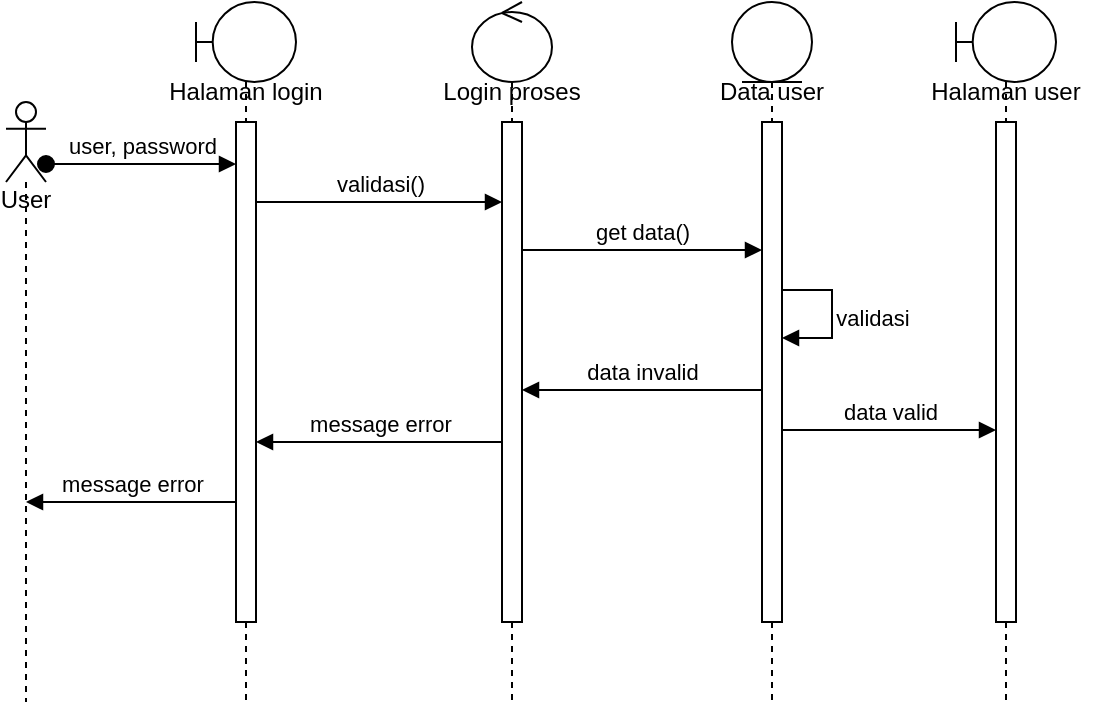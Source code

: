 <mxfile version="24.8.2" pages="6">
  <diagram name="Login" id="2YBvvXClWsGukQMizWep">
    <mxGraphModel dx="1222" dy="757" grid="1" gridSize="10" guides="1" tooltips="1" connect="1" arrows="1" fold="1" page="1" pageScale="1" pageWidth="1169" pageHeight="827" math="0" shadow="0">
      <root>
        <mxCell id="0" />
        <mxCell id="1" parent="0" />
        <mxCell id="aM9ryv3xv72pqoxQDRHE-3" value="user, password" style="html=1;verticalAlign=bottom;startArrow=oval;endArrow=block;startSize=8;edgeStyle=elbowEdgeStyle;elbow=vertical;curved=0;rounded=0;exitX=1;exitY=0.333;exitDx=0;exitDy=0;exitPerimeter=0;" parent="1" edge="1">
          <mxGeometry relative="1" as="geometry">
            <mxPoint x="332" y="319" as="sourcePoint" />
            <mxPoint x="427" y="319" as="targetPoint" />
          </mxGeometry>
        </mxCell>
        <mxCell id="nfYr6n5La1hRSI4x3xW--14" value="&lt;div&gt;&lt;span style=&quot;background-color: initial;&quot;&gt;&lt;br&gt;&lt;/span&gt;&lt;/div&gt;&lt;div&gt;&lt;span style=&quot;background-color: initial;&quot;&gt;&lt;br&gt;&lt;/span&gt;&lt;/div&gt;&lt;div&gt;&lt;span style=&quot;background-color: initial;&quot;&gt;&lt;br&gt;&lt;/span&gt;&lt;/div&gt;&lt;div&gt;&lt;span style=&quot;background-color: initial;&quot;&gt;&lt;br&gt;&lt;/span&gt;&lt;/div&gt;&lt;div&gt;&lt;span style=&quot;background-color: initial;&quot;&gt;User&lt;/span&gt;&lt;/div&gt;" style="shape=umlLifeline;perimeter=lifelinePerimeter;whiteSpace=wrap;html=1;container=1;dropTarget=0;collapsible=0;recursiveResize=0;outlineConnect=0;portConstraint=eastwest;newEdgeStyle={&quot;curved&quot;:0,&quot;rounded&quot;:0};participant=umlActor;" parent="1" vertex="1">
          <mxGeometry x="312" y="288" width="20" height="300" as="geometry" />
        </mxCell>
        <mxCell id="-VH1rSRjnkv5OtcLNAPJ-5" value="" style="shape=umlLifeline;perimeter=lifelinePerimeter;whiteSpace=wrap;html=1;container=1;dropTarget=0;collapsible=0;recursiveResize=0;outlineConnect=0;portConstraint=eastwest;newEdgeStyle={&quot;curved&quot;:0,&quot;rounded&quot;:0};participant=umlBoundary;" vertex="1" parent="1">
          <mxGeometry x="407" y="238" width="50" height="350" as="geometry" />
        </mxCell>
        <mxCell id="aM9ryv3xv72pqoxQDRHE-2" value="" style="html=1;points=[];perimeter=orthogonalPerimeter;outlineConnect=0;targetShapes=umlLifeline;portConstraint=eastwest;newEdgeStyle={&quot;edgeStyle&quot;:&quot;elbowEdgeStyle&quot;,&quot;elbow&quot;:&quot;vertical&quot;,&quot;curved&quot;:0,&quot;rounded&quot;:0};" parent="1" vertex="1">
          <mxGeometry x="427" y="298" width="10" height="250" as="geometry" />
        </mxCell>
        <mxCell id="-VH1rSRjnkv5OtcLNAPJ-6" value="" style="shape=umlLifeline;perimeter=lifelinePerimeter;whiteSpace=wrap;html=1;container=1;dropTarget=0;collapsible=0;recursiveResize=0;outlineConnect=0;portConstraint=eastwest;newEdgeStyle={&quot;curved&quot;:0,&quot;rounded&quot;:0};participant=umlControl;" vertex="1" parent="1">
          <mxGeometry x="545" y="238" width="40" height="350" as="geometry" />
        </mxCell>
        <mxCell id="-VH1rSRjnkv5OtcLNAPJ-8" value="" style="html=1;points=[];perimeter=orthogonalPerimeter;outlineConnect=0;targetShapes=umlLifeline;portConstraint=eastwest;newEdgeStyle={&quot;edgeStyle&quot;:&quot;elbowEdgeStyle&quot;,&quot;elbow&quot;:&quot;vertical&quot;,&quot;curved&quot;:0,&quot;rounded&quot;:0};" vertex="1" parent="-VH1rSRjnkv5OtcLNAPJ-6">
          <mxGeometry x="15" y="60" width="10" height="250" as="geometry" />
        </mxCell>
        <mxCell id="-VH1rSRjnkv5OtcLNAPJ-7" value="" style="shape=umlLifeline;perimeter=lifelinePerimeter;whiteSpace=wrap;html=1;container=1;dropTarget=0;collapsible=0;recursiveResize=0;outlineConnect=0;portConstraint=eastwest;newEdgeStyle={&quot;curved&quot;:0,&quot;rounded&quot;:0};participant=umlEntity;" vertex="1" parent="1">
          <mxGeometry x="675" y="238" width="40" height="350" as="geometry" />
        </mxCell>
        <mxCell id="-VH1rSRjnkv5OtcLNAPJ-9" value="" style="html=1;points=[];perimeter=orthogonalPerimeter;outlineConnect=0;targetShapes=umlLifeline;portConstraint=eastwest;newEdgeStyle={&quot;edgeStyle&quot;:&quot;elbowEdgeStyle&quot;,&quot;elbow&quot;:&quot;vertical&quot;,&quot;curved&quot;:0,&quot;rounded&quot;:0};" vertex="1" parent="-VH1rSRjnkv5OtcLNAPJ-7">
          <mxGeometry x="15" y="60" width="10" height="250" as="geometry" />
        </mxCell>
        <mxCell id="n7VdQfR9wUR8BXlC_zD8-6" value="validasi" style="html=1;verticalAlign=bottom;endArrow=block;edgeStyle=orthogonalEdgeStyle;elbow=vertical;rounded=0;" edge="1" parent="-VH1rSRjnkv5OtcLNAPJ-7">
          <mxGeometry x="0.333" y="20" relative="1" as="geometry">
            <mxPoint x="25" y="148" as="sourcePoint" />
            <Array as="points">
              <mxPoint x="50" y="144" />
            </Array>
            <mxPoint x="25" y="168" as="targetPoint" />
            <mxPoint as="offset" />
          </mxGeometry>
        </mxCell>
        <mxCell id="-VH1rSRjnkv5OtcLNAPJ-10" value="Halaman login" style="text;html=1;align=center;verticalAlign=middle;whiteSpace=wrap;rounded=0;" vertex="1" parent="1">
          <mxGeometry x="387" y="268" width="90" height="30" as="geometry" />
        </mxCell>
        <mxCell id="-VH1rSRjnkv5OtcLNAPJ-11" value="Login proses" style="text;html=1;align=center;verticalAlign=middle;whiteSpace=wrap;rounded=0;" vertex="1" parent="1">
          <mxGeometry x="520" y="268" width="90" height="30" as="geometry" />
        </mxCell>
        <mxCell id="-VH1rSRjnkv5OtcLNAPJ-12" value="Data user" style="text;html=1;align=center;verticalAlign=middle;whiteSpace=wrap;rounded=0;" vertex="1" parent="1">
          <mxGeometry x="650" y="268" width="90" height="30" as="geometry" />
        </mxCell>
        <mxCell id="n7VdQfR9wUR8BXlC_zD8-1" value="validasi()" style="html=1;verticalAlign=bottom;endArrow=block;edgeStyle=elbowEdgeStyle;elbow=vertical;curved=0;rounded=0;" edge="1" parent="1">
          <mxGeometry x="0.008" relative="1" as="geometry">
            <mxPoint x="437" y="338" as="sourcePoint" />
            <Array as="points">
              <mxPoint x="530" y="338" />
            </Array>
            <mxPoint x="560" y="338" as="targetPoint" />
            <mxPoint as="offset" />
          </mxGeometry>
        </mxCell>
        <mxCell id="n7VdQfR9wUR8BXlC_zD8-2" value="get data()" style="html=1;verticalAlign=bottom;endArrow=block;edgeStyle=elbowEdgeStyle;elbow=vertical;curved=0;rounded=0;" edge="1" parent="1">
          <mxGeometry relative="1" as="geometry">
            <mxPoint x="570" y="362" as="sourcePoint" />
            <Array as="points">
              <mxPoint x="657" y="362" />
            </Array>
            <mxPoint x="690" y="362" as="targetPoint" />
          </mxGeometry>
        </mxCell>
        <mxCell id="n7VdQfR9wUR8BXlC_zD8-3" value="" style="shape=umlLifeline;perimeter=lifelinePerimeter;whiteSpace=wrap;html=1;container=1;dropTarget=0;collapsible=0;recursiveResize=0;outlineConnect=0;portConstraint=eastwest;newEdgeStyle={&quot;curved&quot;:0,&quot;rounded&quot;:0};participant=umlBoundary;" vertex="1" parent="1">
          <mxGeometry x="787" y="238" width="50" height="350" as="geometry" />
        </mxCell>
        <mxCell id="n7VdQfR9wUR8BXlC_zD8-4" value="" style="html=1;points=[];perimeter=orthogonalPerimeter;outlineConnect=0;targetShapes=umlLifeline;portConstraint=eastwest;newEdgeStyle={&quot;edgeStyle&quot;:&quot;elbowEdgeStyle&quot;,&quot;elbow&quot;:&quot;vertical&quot;,&quot;curved&quot;:0,&quot;rounded&quot;:0};" vertex="1" parent="1">
          <mxGeometry x="807" y="298" width="10" height="250" as="geometry" />
        </mxCell>
        <mxCell id="n7VdQfR9wUR8BXlC_zD8-5" value="Halaman user" style="text;html=1;align=center;verticalAlign=middle;whiteSpace=wrap;rounded=0;" vertex="1" parent="1">
          <mxGeometry x="767" y="268" width="90" height="30" as="geometry" />
        </mxCell>
        <mxCell id="n7VdQfR9wUR8BXlC_zD8-7" value="data valid" style="html=1;verticalAlign=bottom;endArrow=block;edgeStyle=elbowEdgeStyle;elbow=vertical;curved=0;rounded=0;" edge="1" parent="1">
          <mxGeometry relative="1" as="geometry">
            <mxPoint x="700" y="452" as="sourcePoint" />
            <Array as="points">
              <mxPoint x="765" y="452" />
            </Array>
            <mxPoint x="807" y="452" as="targetPoint" />
          </mxGeometry>
        </mxCell>
        <mxCell id="n7VdQfR9wUR8BXlC_zD8-8" value="data invalid" style="html=1;verticalAlign=bottom;endArrow=block;edgeStyle=elbowEdgeStyle;elbow=vertical;curved=0;rounded=0;" edge="1" parent="1">
          <mxGeometry relative="1" as="geometry">
            <mxPoint x="690" y="432" as="sourcePoint" />
            <Array as="points">
              <mxPoint x="640" y="432" />
            </Array>
            <mxPoint x="570" y="432" as="targetPoint" />
          </mxGeometry>
        </mxCell>
        <mxCell id="n7VdQfR9wUR8BXlC_zD8-9" value="message error" style="html=1;verticalAlign=bottom;endArrow=block;edgeStyle=elbowEdgeStyle;elbow=vertical;curved=0;rounded=0;" edge="1" parent="1" source="-VH1rSRjnkv5OtcLNAPJ-8" target="aM9ryv3xv72pqoxQDRHE-2">
          <mxGeometry relative="1" as="geometry">
            <mxPoint x="557" y="458" as="sourcePoint" />
            <Array as="points">
              <mxPoint x="507" y="458" />
            </Array>
            <mxPoint x="437" y="458" as="targetPoint" />
          </mxGeometry>
        </mxCell>
        <mxCell id="n7VdQfR9wUR8BXlC_zD8-10" value="message error" style="html=1;verticalAlign=bottom;endArrow=block;edgeStyle=elbowEdgeStyle;elbow=vertical;curved=0;rounded=0;" edge="1" parent="1" source="aM9ryv3xv72pqoxQDRHE-2" target="nfYr6n5La1hRSI4x3xW--14">
          <mxGeometry relative="1" as="geometry">
            <mxPoint x="407" y="488" as="sourcePoint" />
            <Array as="points">
              <mxPoint x="354" y="488" />
            </Array>
            <mxPoint x="284" y="488" as="targetPoint" />
          </mxGeometry>
        </mxCell>
      </root>
    </mxGraphModel>
  </diagram>
  <diagram id="J88n5cNX_IZPXOFtWJyB" name="Admin">
    <mxGraphModel dx="1176" dy="703" grid="1" gridSize="10" guides="1" tooltips="1" connect="1" arrows="1" fold="1" page="1" pageScale="1" pageWidth="827" pageHeight="1169" math="0" shadow="0">
      <root>
        <mxCell id="0" />
        <mxCell id="1" parent="0" />
        <mxCell id="jk8b0wW-vsKHL6EIFemC-1" value="buka data pegawai" style="html=1;verticalAlign=bottom;startArrow=oval;endArrow=block;startSize=8;edgeStyle=elbowEdgeStyle;elbow=vertical;curved=0;rounded=0;exitX=1;exitY=0.333;exitDx=0;exitDy=0;exitPerimeter=0;" edge="1" parent="1">
          <mxGeometry x="0.011" relative="1" as="geometry">
            <mxPoint x="198" y="312" as="sourcePoint" />
            <mxPoint x="293" y="312" as="targetPoint" />
            <mxPoint as="offset" />
          </mxGeometry>
        </mxCell>
        <mxCell id="jk8b0wW-vsKHL6EIFemC-2" value="&lt;div&gt;&lt;span style=&quot;background-color: initial;&quot;&gt;&lt;br&gt;&lt;/span&gt;&lt;/div&gt;&lt;div&gt;&lt;span style=&quot;background-color: initial;&quot;&gt;&lt;br&gt;&lt;/span&gt;&lt;/div&gt;&lt;div&gt;&lt;span style=&quot;background-color: initial;&quot;&gt;&lt;br&gt;&lt;/span&gt;&lt;/div&gt;&lt;div&gt;&lt;span style=&quot;background-color: initial;&quot;&gt;&lt;br&gt;&lt;/span&gt;&lt;/div&gt;&lt;div&gt;Admin&lt;/div&gt;" style="shape=umlLifeline;perimeter=lifelinePerimeter;whiteSpace=wrap;html=1;container=1;dropTarget=0;collapsible=0;recursiveResize=0;outlineConnect=0;portConstraint=eastwest;newEdgeStyle={&quot;curved&quot;:0,&quot;rounded&quot;:0};participant=umlActor;" vertex="1" parent="1">
          <mxGeometry x="178" y="275" width="20" height="670" as="geometry" />
        </mxCell>
        <mxCell id="jk8b0wW-vsKHL6EIFemC-3" value="" style="shape=umlLifeline;perimeter=lifelinePerimeter;whiteSpace=wrap;html=1;container=1;dropTarget=0;collapsible=0;recursiveResize=0;outlineConnect=0;portConstraint=eastwest;newEdgeStyle={&quot;curved&quot;:0,&quot;rounded&quot;:0};participant=umlBoundary;" vertex="1" parent="1">
          <mxGeometry x="273" y="225" width="50" height="720" as="geometry" />
        </mxCell>
        <mxCell id="CxPO1stBb7CFBLB9j-EL-2" value="" style="html=1;points=[];perimeter=orthogonalPerimeter;outlineConnect=0;targetShapes=umlLifeline;portConstraint=eastwest;newEdgeStyle={&quot;edgeStyle&quot;:&quot;elbowEdgeStyle&quot;,&quot;elbow&quot;:&quot;vertical&quot;,&quot;curved&quot;:0,&quot;rounded&quot;:0};" vertex="1" parent="jk8b0wW-vsKHL6EIFemC-3">
          <mxGeometry x="20" y="260" width="10" height="130" as="geometry" />
        </mxCell>
        <mxCell id="n_65nQYadLV42QRRHNyz-16" value="" style="html=1;points=[];perimeter=orthogonalPerimeter;outlineConnect=0;targetShapes=umlLifeline;portConstraint=eastwest;newEdgeStyle={&quot;edgeStyle&quot;:&quot;elbowEdgeStyle&quot;,&quot;elbow&quot;:&quot;vertical&quot;,&quot;curved&quot;:0,&quot;rounded&quot;:0};" vertex="1" parent="jk8b0wW-vsKHL6EIFemC-3">
          <mxGeometry x="20" y="433" width="10" height="87" as="geometry" />
        </mxCell>
        <mxCell id="n_65nQYadLV42QRRHNyz-31" value="" style="html=1;points=[];perimeter=orthogonalPerimeter;outlineConnect=0;targetShapes=umlLifeline;portConstraint=eastwest;newEdgeStyle={&quot;edgeStyle&quot;:&quot;elbowEdgeStyle&quot;,&quot;elbow&quot;:&quot;vertical&quot;,&quot;curved&quot;:0,&quot;rounded&quot;:0};" vertex="1" parent="jk8b0wW-vsKHL6EIFemC-3">
          <mxGeometry x="20" y="580" width="10" height="87" as="geometry" />
        </mxCell>
        <mxCell id="jk8b0wW-vsKHL6EIFemC-4" value="" style="html=1;points=[];perimeter=orthogonalPerimeter;outlineConnect=0;targetShapes=umlLifeline;portConstraint=eastwest;newEdgeStyle={&quot;edgeStyle&quot;:&quot;elbowEdgeStyle&quot;,&quot;elbow&quot;:&quot;vertical&quot;,&quot;curved&quot;:0,&quot;rounded&quot;:0};" vertex="1" parent="1">
          <mxGeometry x="293" y="285" width="10" height="170" as="geometry" />
        </mxCell>
        <mxCell id="jk8b0wW-vsKHL6EIFemC-5" value="" style="shape=umlLifeline;perimeter=lifelinePerimeter;whiteSpace=wrap;html=1;container=1;dropTarget=0;collapsible=0;recursiveResize=0;outlineConnect=0;portConstraint=eastwest;newEdgeStyle={&quot;curved&quot;:0,&quot;rounded&quot;:0};participant=umlControl;" vertex="1" parent="1">
          <mxGeometry x="411" y="225" width="40" height="720" as="geometry" />
        </mxCell>
        <mxCell id="jk8b0wW-vsKHL6EIFemC-6" value="" style="html=1;points=[];perimeter=orthogonalPerimeter;outlineConnect=0;targetShapes=umlLifeline;portConstraint=eastwest;newEdgeStyle={&quot;edgeStyle&quot;:&quot;elbowEdgeStyle&quot;,&quot;elbow&quot;:&quot;vertical&quot;,&quot;curved&quot;:0,&quot;rounded&quot;:0};" vertex="1" parent="jk8b0wW-vsKHL6EIFemC-5">
          <mxGeometry x="15" y="90" width="10" height="110" as="geometry" />
        </mxCell>
        <mxCell id="CxPO1stBb7CFBLB9j-EL-3" value="" style="html=1;points=[];perimeter=orthogonalPerimeter;outlineConnect=0;targetShapes=umlLifeline;portConstraint=eastwest;newEdgeStyle={&quot;edgeStyle&quot;:&quot;elbowEdgeStyle&quot;,&quot;elbow&quot;:&quot;vertical&quot;,&quot;curved&quot;:0,&quot;rounded&quot;:0};" vertex="1" parent="jk8b0wW-vsKHL6EIFemC-5">
          <mxGeometry x="15" y="290" width="10" height="80" as="geometry" />
        </mxCell>
        <mxCell id="35bqLC5bjYl2a2V4pqw7-3" value="check require()" style="html=1;verticalAlign=bottom;endArrow=block;edgeStyle=orthogonalEdgeStyle;elbow=vertical;rounded=0;" edge="1" parent="jk8b0wW-vsKHL6EIFemC-5" source="CxPO1stBb7CFBLB9j-EL-3" target="CxPO1stBb7CFBLB9j-EL-3">
          <mxGeometry x="0.333" y="-24" relative="1" as="geometry">
            <mxPoint x="29" y="310" as="sourcePoint" />
            <Array as="points" />
            <mxPoint x="149" y="310" as="targetPoint" />
            <mxPoint x="24" y="24" as="offset" />
          </mxGeometry>
        </mxCell>
        <mxCell id="n_65nQYadLV42QRRHNyz-20" value="" style="html=1;points=[];perimeter=orthogonalPerimeter;outlineConnect=0;targetShapes=umlLifeline;portConstraint=eastwest;newEdgeStyle={&quot;edgeStyle&quot;:&quot;elbowEdgeStyle&quot;,&quot;elbow&quot;:&quot;vertical&quot;,&quot;curved&quot;:0,&quot;rounded&quot;:0};" vertex="1" parent="jk8b0wW-vsKHL6EIFemC-5">
          <mxGeometry x="15" y="500" width="10" height="55" as="geometry" />
        </mxCell>
        <mxCell id="n_65nQYadLV42QRRHNyz-28" value="" style="html=1;points=[];perimeter=orthogonalPerimeter;outlineConnect=0;targetShapes=umlLifeline;portConstraint=eastwest;newEdgeStyle={&quot;edgeStyle&quot;:&quot;elbowEdgeStyle&quot;,&quot;elbow&quot;:&quot;vertical&quot;,&quot;curved&quot;:0,&quot;rounded&quot;:0};" vertex="1" parent="jk8b0wW-vsKHL6EIFemC-5">
          <mxGeometry x="15" y="440" width="10" height="20" as="geometry" />
        </mxCell>
        <mxCell id="n_65nQYadLV42QRRHNyz-33" value="" style="html=1;points=[];perimeter=orthogonalPerimeter;outlineConnect=0;targetShapes=umlLifeline;portConstraint=eastwest;newEdgeStyle={&quot;edgeStyle&quot;:&quot;elbowEdgeStyle&quot;,&quot;elbow&quot;:&quot;vertical&quot;,&quot;curved&quot;:0,&quot;rounded&quot;:0};" vertex="1" parent="jk8b0wW-vsKHL6EIFemC-5">
          <mxGeometry x="15" y="580" width="10" height="20" as="geometry" />
        </mxCell>
        <mxCell id="n_65nQYadLV42QRRHNyz-32" value="" style="html=1;points=[];perimeter=orthogonalPerimeter;outlineConnect=0;targetShapes=umlLifeline;portConstraint=eastwest;newEdgeStyle={&quot;edgeStyle&quot;:&quot;elbowEdgeStyle&quot;,&quot;elbow&quot;:&quot;vertical&quot;,&quot;curved&quot;:0,&quot;rounded&quot;:0};" vertex="1" parent="jk8b0wW-vsKHL6EIFemC-5">
          <mxGeometry x="15" y="650" width="10" height="55" as="geometry" />
        </mxCell>
        <mxCell id="jk8b0wW-vsKHL6EIFemC-7" value="" style="shape=umlLifeline;perimeter=lifelinePerimeter;whiteSpace=wrap;html=1;container=1;dropTarget=0;collapsible=0;recursiveResize=0;outlineConnect=0;portConstraint=eastwest;newEdgeStyle={&quot;curved&quot;:0,&quot;rounded&quot;:0};participant=umlEntity;" vertex="1" parent="1">
          <mxGeometry x="541" y="225" width="40" height="720" as="geometry" />
        </mxCell>
        <mxCell id="jk8b0wW-vsKHL6EIFemC-8" value="" style="html=1;points=[];perimeter=orthogonalPerimeter;outlineConnect=0;targetShapes=umlLifeline;portConstraint=eastwest;newEdgeStyle={&quot;edgeStyle&quot;:&quot;elbowEdgeStyle&quot;,&quot;elbow&quot;:&quot;vertical&quot;,&quot;curved&quot;:0,&quot;rounded&quot;:0};" vertex="1" parent="jk8b0wW-vsKHL6EIFemC-7">
          <mxGeometry x="15" y="110" width="10" height="60" as="geometry" />
        </mxCell>
        <mxCell id="CxPO1stBb7CFBLB9j-EL-5" value="" style="html=1;points=[];perimeter=orthogonalPerimeter;outlineConnect=0;targetShapes=umlLifeline;portConstraint=eastwest;newEdgeStyle={&quot;edgeStyle&quot;:&quot;elbowEdgeStyle&quot;,&quot;elbow&quot;:&quot;vertical&quot;,&quot;curved&quot;:0,&quot;rounded&quot;:0};" vertex="1" parent="jk8b0wW-vsKHL6EIFemC-7">
          <mxGeometry x="15" y="353" width="10" height="20" as="geometry" />
        </mxCell>
        <mxCell id="n_65nQYadLV42QRRHNyz-17" value="" style="html=1;points=[];perimeter=orthogonalPerimeter;outlineConnect=0;targetShapes=umlLifeline;portConstraint=eastwest;newEdgeStyle={&quot;edgeStyle&quot;:&quot;elbowEdgeStyle&quot;,&quot;elbow&quot;:&quot;vertical&quot;,&quot;curved&quot;:0,&quot;rounded&quot;:0};" vertex="1" parent="jk8b0wW-vsKHL6EIFemC-7">
          <mxGeometry x="15" y="440" width="10" height="70" as="geometry" />
        </mxCell>
        <mxCell id="n_65nQYadLV42QRRHNyz-22" value="check()" style="html=1;verticalAlign=bottom;endArrow=block;elbow=vertical;rounded=0;" edge="1" parent="jk8b0wW-vsKHL6EIFemC-7" source="n_65nQYadLV42QRRHNyz-17" target="n_65nQYadLV42QRRHNyz-17">
          <mxGeometry x="0.333" y="-24" relative="1" as="geometry">
            <mxPoint x="-228" y="460" as="sourcePoint" />
            <mxPoint x="25" y="460" as="targetPoint" />
            <mxPoint x="24" y="24" as="offset" />
          </mxGeometry>
        </mxCell>
        <mxCell id="n_65nQYadLV42QRRHNyz-25" value="" style="html=1;points=[];perimeter=orthogonalPerimeter;outlineConnect=0;targetShapes=umlLifeline;portConstraint=eastwest;newEdgeStyle={&quot;edgeStyle&quot;:&quot;elbowEdgeStyle&quot;,&quot;elbow&quot;:&quot;vertical&quot;,&quot;curved&quot;:0,&quot;rounded&quot;:0};" vertex="1" parent="jk8b0wW-vsKHL6EIFemC-7">
          <mxGeometry x="15" y="540" width="10" height="20" as="geometry" />
        </mxCell>
        <mxCell id="n_65nQYadLV42QRRHNyz-34" value="" style="html=1;points=[];perimeter=orthogonalPerimeter;outlineConnect=0;targetShapes=umlLifeline;portConstraint=eastwest;newEdgeStyle={&quot;edgeStyle&quot;:&quot;elbowEdgeStyle&quot;,&quot;elbow&quot;:&quot;vertical&quot;,&quot;curved&quot;:0,&quot;rounded&quot;:0};" vertex="1" parent="jk8b0wW-vsKHL6EIFemC-7">
          <mxGeometry x="15" y="590" width="10" height="70" as="geometry" />
        </mxCell>
        <mxCell id="n_65nQYadLV42QRRHNyz-35" value="check()" style="html=1;verticalAlign=bottom;endArrow=block;elbow=vertical;rounded=0;" edge="1" source="n_65nQYadLV42QRRHNyz-34" target="n_65nQYadLV42QRRHNyz-34" parent="jk8b0wW-vsKHL6EIFemC-7">
          <mxGeometry x="0.333" y="-24" relative="1" as="geometry">
            <mxPoint x="-255.93" y="587" as="sourcePoint" />
            <mxPoint x="-2.93" y="587" as="targetPoint" />
            <mxPoint x="24" y="24" as="offset" />
          </mxGeometry>
        </mxCell>
        <mxCell id="n_65nQYadLV42QRRHNyz-36" value="" style="html=1;points=[];perimeter=orthogonalPerimeter;outlineConnect=0;targetShapes=umlLifeline;portConstraint=eastwest;newEdgeStyle={&quot;edgeStyle&quot;:&quot;elbowEdgeStyle&quot;,&quot;elbow&quot;:&quot;vertical&quot;,&quot;curved&quot;:0,&quot;rounded&quot;:0};" vertex="1" parent="jk8b0wW-vsKHL6EIFemC-7">
          <mxGeometry x="15" y="693" width="10" height="20" as="geometry" />
        </mxCell>
        <mxCell id="jk8b0wW-vsKHL6EIFemC-10" value="Halaman admin" style="text;html=1;align=center;verticalAlign=middle;whiteSpace=wrap;rounded=0;" vertex="1" parent="1">
          <mxGeometry x="253" y="255" width="90" height="30" as="geometry" />
        </mxCell>
        <mxCell id="jk8b0wW-vsKHL6EIFemC-11" value="CRUD proses" style="text;html=1;align=center;verticalAlign=middle;whiteSpace=wrap;rounded=0;" vertex="1" parent="1">
          <mxGeometry x="386" y="255" width="90" height="30" as="geometry" />
        </mxCell>
        <mxCell id="jk8b0wW-vsKHL6EIFemC-12" value="Data kehadiran pegawai" style="text;html=1;align=center;verticalAlign=middle;whiteSpace=wrap;rounded=0;" vertex="1" parent="1">
          <mxGeometry x="473.5" y="255" width="175" height="30" as="geometry" />
        </mxCell>
        <mxCell id="jk8b0wW-vsKHL6EIFemC-13" value="read()" style="html=1;verticalAlign=bottom;endArrow=block;edgeStyle=elbowEdgeStyle;elbow=vertical;curved=0;rounded=0;" edge="1" parent="1">
          <mxGeometry x="0.008" relative="1" as="geometry">
            <mxPoint x="303" y="325" as="sourcePoint" />
            <Array as="points">
              <mxPoint x="396" y="325" />
            </Array>
            <mxPoint x="426" y="325" as="targetPoint" />
            <mxPoint as="offset" />
          </mxGeometry>
        </mxCell>
        <mxCell id="jk8b0wW-vsKHL6EIFemC-14" value="read()" style="html=1;verticalAlign=bottom;endArrow=block;edgeStyle=elbowEdgeStyle;elbow=vertical;curved=0;rounded=0;" edge="1" parent="1">
          <mxGeometry relative="1" as="geometry">
            <mxPoint x="436" y="349" as="sourcePoint" />
            <Array as="points">
              <mxPoint x="523" y="349" />
            </Array>
            <mxPoint x="556" y="349" as="targetPoint" />
          </mxGeometry>
        </mxCell>
        <mxCell id="jk8b0wW-vsKHL6EIFemC-19" value="send data()" style="html=1;verticalAlign=bottom;endArrow=block;edgeStyle=elbowEdgeStyle;elbow=vertical;curved=0;rounded=0;" edge="1" parent="1">
          <mxGeometry relative="1" as="geometry">
            <mxPoint x="556" y="385" as="sourcePoint" />
            <Array as="points">
              <mxPoint x="506" y="385" />
            </Array>
            <mxPoint x="436" y="385" as="targetPoint" />
          </mxGeometry>
        </mxCell>
        <mxCell id="jk8b0wW-vsKHL6EIFemC-20" value="list pegawai()" style="html=1;verticalAlign=bottom;endArrow=block;edgeStyle=elbowEdgeStyle;elbow=vertical;curved=0;rounded=0;" edge="1" parent="1">
          <mxGeometry x="0.008" relative="1" as="geometry">
            <mxPoint x="426" y="411" as="sourcePoint" />
            <Array as="points">
              <mxPoint x="373" y="411" />
            </Array>
            <mxPoint x="303" y="411" as="targetPoint" />
            <mxPoint as="offset" />
          </mxGeometry>
        </mxCell>
        <mxCell id="jk8b0wW-vsKHL6EIFemC-21" value="data pegawai" style="html=1;verticalAlign=bottom;endArrow=block;edgeStyle=elbowEdgeStyle;elbow=vertical;curved=0;rounded=0;" edge="1" parent="1">
          <mxGeometry x="-0.002" relative="1" as="geometry">
            <mxPoint x="293" y="432" as="sourcePoint" />
            <Array as="points">
              <mxPoint x="220" y="432" />
            </Array>
            <mxPoint x="187.5" y="432" as="targetPoint" />
            <mxPoint as="offset" />
          </mxGeometry>
        </mxCell>
        <mxCell id="CxPO1stBb7CFBLB9j-EL-1" value="tambah data&lt;div&gt;kehadiran&lt;/div&gt;" style="html=1;verticalAlign=bottom;endArrow=block;edgeStyle=elbowEdgeStyle;elbow=horizontal;curved=0;rounded=0;" edge="1" parent="1">
          <mxGeometry x="-0.002" relative="1" as="geometry">
            <mxPoint x="187.447" y="498" as="sourcePoint" />
            <Array as="points">
              <mxPoint x="230.5" y="498" />
            </Array>
            <mxPoint x="293" y="498" as="targetPoint" />
            <mxPoint as="offset" />
          </mxGeometry>
        </mxCell>
        <mxCell id="CxPO1stBb7CFBLB9j-EL-4" value="data()" style="html=1;verticalAlign=bottom;endArrow=block;edgeStyle=elbowEdgeStyle;elbow=vertical;curved=0;rounded=0;" edge="1" parent="1" source="CxPO1stBb7CFBLB9j-EL-2" target="CxPO1stBb7CFBLB9j-EL-3">
          <mxGeometry x="0.008" relative="1" as="geometry">
            <mxPoint x="323" y="525" as="sourcePoint" />
            <Array as="points">
              <mxPoint x="416" y="525" />
            </Array>
            <mxPoint x="446" y="525" as="targetPoint" />
            <mxPoint as="offset" />
          </mxGeometry>
        </mxCell>
        <mxCell id="CxPO1stBb7CFBLB9j-EL-6" value="create()" style="html=1;verticalAlign=bottom;endArrow=block;edgeStyle=elbowEdgeStyle;elbow=vertical;curved=0;rounded=0;" edge="1" parent="1">
          <mxGeometry relative="1" as="geometry">
            <mxPoint x="436" y="587" as="sourcePoint" />
            <Array as="points">
              <mxPoint x="553" y="587" />
            </Array>
            <mxPoint x="556" y="587" as="targetPoint" />
            <mxPoint as="offset" />
          </mxGeometry>
        </mxCell>
        <mxCell id="7PgryEvh02a5wFIoXsI2-2" value="data require invalid()" style="html=1;verticalAlign=bottom;endArrow=block;edgeStyle=elbowEdgeStyle;elbow=vertical;curved=0;rounded=0;" edge="1" parent="1" source="CxPO1stBb7CFBLB9j-EL-3" target="CxPO1stBb7CFBLB9j-EL-2">
          <mxGeometry x="0.008" relative="1" as="geometry">
            <mxPoint x="359.5" y="574.47" as="sourcePoint" />
            <Array as="points">
              <mxPoint x="306.5" y="574.47" />
            </Array>
            <mxPoint x="236.5" y="574.47" as="targetPoint" />
            <mxPoint as="offset" />
          </mxGeometry>
        </mxCell>
        <mxCell id="7PgryEvh02a5wFIoXsI2-3" value="message error" style="html=1;verticalAlign=bottom;endArrow=block;edgeStyle=elbowEdgeStyle;elbow=vertical;curved=0;rounded=0;" edge="1" parent="1" source="CxPO1stBb7CFBLB9j-EL-2" target="jk8b0wW-vsKHL6EIFemC-2">
          <mxGeometry x="0.008" relative="1" as="geometry">
            <mxPoint x="273" y="605" as="sourcePoint" />
            <Array as="points">
              <mxPoint x="230" y="605" />
            </Array>
            <mxPoint x="140" y="605" as="targetPoint" />
            <mxPoint as="offset" />
          </mxGeometry>
        </mxCell>
        <mxCell id="n_65nQYadLV42QRRHNyz-11" value="edit data&lt;div&gt;kehadiran&lt;/div&gt;" style="html=1;verticalAlign=bottom;endArrow=block;edgeStyle=elbowEdgeStyle;elbow=horizontal;curved=0;rounded=0;" edge="1" parent="1" target="n_65nQYadLV42QRRHNyz-16">
          <mxGeometry x="-0.002" relative="1" as="geometry">
            <mxPoint x="187.929" y="666" as="sourcePoint" />
            <Array as="points">
              <mxPoint x="241.05" y="666" />
            </Array>
            <mxPoint x="303.55" y="666" as="targetPoint" />
            <mxPoint as="offset" />
          </mxGeometry>
        </mxCell>
        <mxCell id="n_65nQYadLV42QRRHNyz-23" value="valid()" style="html=1;verticalAlign=bottom;endArrow=block;edgeStyle=elbowEdgeStyle;elbow=vertical;curved=0;rounded=0;" edge="1" parent="1">
          <mxGeometry x="0.008" relative="1" as="geometry">
            <mxPoint x="556" y="733" as="sourcePoint" />
            <Array as="points">
              <mxPoint x="520" y="733" />
            </Array>
            <mxPoint x="436" y="733" as="targetPoint" />
            <mxPoint as="offset" />
          </mxGeometry>
        </mxCell>
        <mxCell id="n_65nQYadLV42QRRHNyz-24" value="put()" style="html=1;verticalAlign=bottom;endArrow=block;edgeStyle=elbowEdgeStyle;elbow=vertical;curved=0;rounded=0;" edge="1" parent="1" source="n_65nQYadLV42QRRHNyz-20" target="n_65nQYadLV42QRRHNyz-25">
          <mxGeometry x="0.008" relative="1" as="geometry">
            <mxPoint x="436" y="770" as="sourcePoint" />
            <Array as="points">
              <mxPoint x="500" y="775" />
            </Array>
            <mxPoint x="561" y="780" as="targetPoint" />
            <mxPoint as="offset" />
          </mxGeometry>
        </mxCell>
        <mxCell id="n_65nQYadLV42QRRHNyz-26" value="invalid()" style="html=1;verticalAlign=bottom;endArrow=block;edgeStyle=elbowEdgeStyle;elbow=vertical;curved=0;rounded=0;" edge="1" parent="1">
          <mxGeometry x="0.008" relative="1" as="geometry">
            <mxPoint x="556" y="717" as="sourcePoint" />
            <Array as="points">
              <mxPoint x="440" y="717" />
            </Array>
            <mxPoint x="303" y="717" as="targetPoint" />
            <mxPoint as="offset" />
          </mxGeometry>
        </mxCell>
        <mxCell id="n_65nQYadLV42QRRHNyz-27" value="message error" style="html=1;verticalAlign=bottom;endArrow=block;edgeStyle=elbowEdgeStyle;elbow=vertical;curved=0;rounded=0;" edge="1" parent="1">
          <mxGeometry x="0.008" relative="1" as="geometry">
            <mxPoint x="293" y="731" as="sourcePoint" />
            <Array as="points">
              <mxPoint x="210" y="731" />
            </Array>
            <mxPoint x="187.929" y="731" as="targetPoint" />
            <mxPoint as="offset" />
          </mxGeometry>
        </mxCell>
        <mxCell id="n_65nQYadLV42QRRHNyz-29" value="find()" style="html=1;verticalAlign=bottom;endArrow=block;edgeStyle=elbowEdgeStyle;elbow=vertical;curved=0;rounded=0;" edge="1" parent="1" target="n_65nQYadLV42QRRHNyz-17">
          <mxGeometry relative="1" as="geometry">
            <mxPoint x="436" y="679" as="sourcePoint" />
            <Array as="points" />
            <mxPoint x="560.5" y="679" as="targetPoint" />
            <mxPoint as="offset" />
          </mxGeometry>
        </mxCell>
        <mxCell id="n_65nQYadLV42QRRHNyz-30" value="data()" style="html=1;verticalAlign=bottom;endArrow=block;edgeStyle=elbowEdgeStyle;elbow=vertical;curved=0;rounded=0;" edge="1" parent="1">
          <mxGeometry x="0.008" relative="1" as="geometry">
            <mxPoint x="303" y="673" as="sourcePoint" />
            <Array as="points" />
            <mxPoint x="426" y="673" as="targetPoint" />
            <mxPoint as="offset" />
          </mxGeometry>
        </mxCell>
        <mxCell id="n_65nQYadLV42QRRHNyz-37" value="hapus data&lt;div&gt;kehadiran&lt;/div&gt;" style="html=1;verticalAlign=bottom;endArrow=block;edgeStyle=elbowEdgeStyle;elbow=horizontal;curved=0;rounded=0;" edge="1" parent="1">
          <mxGeometry x="-0.002" relative="1" as="geometry">
            <mxPoint x="187.833" y="812" as="sourcePoint" />
            <Array as="points">
              <mxPoint x="240" y="812" />
            </Array>
            <mxPoint x="293" y="812" as="targetPoint" />
            <mxPoint as="offset" />
          </mxGeometry>
        </mxCell>
        <mxCell id="n_65nQYadLV42QRRHNyz-38" value="valid()" style="html=1;verticalAlign=bottom;endArrow=block;edgeStyle=elbowEdgeStyle;elbow=vertical;curved=0;rounded=0;" edge="1" parent="1" target="n_65nQYadLV42QRRHNyz-32">
          <mxGeometry x="0.008" relative="1" as="geometry">
            <mxPoint x="556" y="878" as="sourcePoint" />
            <Array as="points">
              <mxPoint x="480" y="878" />
            </Array>
            <mxPoint x="431" y="883" as="targetPoint" />
            <mxPoint as="offset" />
          </mxGeometry>
        </mxCell>
        <mxCell id="n_65nQYadLV42QRRHNyz-39" value="delete()" style="html=1;verticalAlign=bottom;endArrow=block;edgeStyle=elbowEdgeStyle;elbow=vertical;curved=0;rounded=0;" edge="1" source="n_65nQYadLV42QRRHNyz-32" target="n_65nQYadLV42QRRHNyz-36" parent="1">
          <mxGeometry x="0.008" relative="1" as="geometry">
            <mxPoint x="408.07" y="897" as="sourcePoint" />
            <Array as="points" />
            <mxPoint x="533.07" y="907" as="targetPoint" />
            <mxPoint as="offset" />
          </mxGeometry>
        </mxCell>
        <mxCell id="n_65nQYadLV42QRRHNyz-40" value="invalid()" style="html=1;verticalAlign=bottom;endArrow=block;edgeStyle=elbowEdgeStyle;elbow=vertical;curved=0;rounded=0;" edge="1" parent="1">
          <mxGeometry x="0.008" relative="1" as="geometry">
            <mxPoint x="556" y="863" as="sourcePoint" />
            <Array as="points">
              <mxPoint x="412.07" y="863" />
            </Array>
            <mxPoint x="303" y="863" as="targetPoint" />
            <mxPoint as="offset" />
          </mxGeometry>
        </mxCell>
        <mxCell id="n_65nQYadLV42QRRHNyz-41" value="message error" style="html=1;verticalAlign=bottom;endArrow=block;edgeStyle=elbowEdgeStyle;elbow=vertical;curved=0;rounded=0;" edge="1" parent="1">
          <mxGeometry x="0.008" relative="1" as="geometry">
            <mxPoint x="293" y="854.5" as="sourcePoint" />
            <Array as="points">
              <mxPoint x="182.07" y="874" />
            </Array>
            <mxPoint x="187.833" y="874" as="targetPoint" />
            <mxPoint as="offset" />
          </mxGeometry>
        </mxCell>
        <mxCell id="n_65nQYadLV42QRRHNyz-42" value="find()" style="html=1;verticalAlign=bottom;endArrow=block;edgeStyle=elbowEdgeStyle;elbow=vertical;curved=0;rounded=0;" edge="1" target="n_65nQYadLV42QRRHNyz-34" parent="1" source="n_65nQYadLV42QRRHNyz-33">
          <mxGeometry relative="1" as="geometry">
            <mxPoint x="408.07" y="806" as="sourcePoint" />
            <Array as="points" />
            <mxPoint x="532.57" y="806" as="targetPoint" />
            <mxPoint as="offset" />
          </mxGeometry>
        </mxCell>
        <mxCell id="n_65nQYadLV42QRRHNyz-43" value="data()" style="html=1;verticalAlign=bottom;endArrow=block;edgeStyle=elbowEdgeStyle;elbow=vertical;curved=0;rounded=0;" edge="1" parent="1" source="n_65nQYadLV42QRRHNyz-31" target="n_65nQYadLV42QRRHNyz-33">
          <mxGeometry x="0.008" relative="1" as="geometry">
            <mxPoint x="275.07" y="800" as="sourcePoint" />
            <Array as="points" />
            <mxPoint x="398.07" y="800" as="targetPoint" />
            <mxPoint as="offset" />
          </mxGeometry>
        </mxCell>
      </root>
    </mxGraphModel>
  </diagram>
  <diagram id="NPFHb9eNU8PDM64PsnTQ" name="Master">
    <mxGraphModel dx="794" dy="492" grid="1" gridSize="10" guides="1" tooltips="1" connect="1" arrows="1" fold="1" page="1" pageScale="1" pageWidth="827" pageHeight="1169" math="0" shadow="0">
      <root>
        <mxCell id="0" />
        <mxCell id="1" parent="0" />
        <mxCell id="QA4ZEdd2U98miz06h2g9-1" value="buka data admin" style="html=1;verticalAlign=bottom;startArrow=oval;endArrow=block;startSize=8;edgeStyle=elbowEdgeStyle;elbow=horizontal;curved=0;rounded=0;exitX=1;exitY=0.333;exitDx=0;exitDy=0;exitPerimeter=0;" edge="1" parent="1">
          <mxGeometry x="0.011" relative="1" as="geometry">
            <mxPoint x="198" y="312" as="sourcePoint" />
            <mxPoint x="293" y="312" as="targetPoint" />
            <mxPoint as="offset" />
          </mxGeometry>
        </mxCell>
        <mxCell id="QA4ZEdd2U98miz06h2g9-2" value="&lt;div&gt;&lt;span style=&quot;background-color: initial;&quot;&gt;&lt;br&gt;&lt;/span&gt;&lt;/div&gt;&lt;div&gt;&lt;span style=&quot;background-color: initial;&quot;&gt;&lt;br&gt;&lt;/span&gt;&lt;/div&gt;&lt;div&gt;&lt;span style=&quot;background-color: initial;&quot;&gt;&lt;br&gt;&lt;/span&gt;&lt;/div&gt;&lt;div&gt;&lt;span style=&quot;background-color: initial;&quot;&gt;&lt;br&gt;&lt;/span&gt;&lt;/div&gt;&lt;div&gt;Master&lt;/div&gt;" style="shape=umlLifeline;perimeter=lifelinePerimeter;whiteSpace=wrap;html=1;container=1;dropTarget=0;collapsible=0;recursiveResize=0;outlineConnect=0;portConstraint=eastwest;newEdgeStyle={&quot;curved&quot;:0,&quot;rounded&quot;:0};participant=umlActor;" vertex="1" parent="1">
          <mxGeometry x="178" y="275" width="20" height="670" as="geometry" />
        </mxCell>
        <mxCell id="QA4ZEdd2U98miz06h2g9-3" value="" style="shape=umlLifeline;perimeter=lifelinePerimeter;whiteSpace=wrap;html=1;container=1;dropTarget=0;collapsible=0;recursiveResize=0;outlineConnect=0;portConstraint=eastwest;newEdgeStyle={&quot;curved&quot;:0,&quot;rounded&quot;:0};participant=umlBoundary;" vertex="1" parent="1">
          <mxGeometry x="273" y="225" width="50" height="720" as="geometry" />
        </mxCell>
        <mxCell id="QA4ZEdd2U98miz06h2g9-4" value="" style="html=1;points=[];perimeter=orthogonalPerimeter;outlineConnect=0;targetShapes=umlLifeline;portConstraint=eastwest;newEdgeStyle={&quot;edgeStyle&quot;:&quot;elbowEdgeStyle&quot;,&quot;elbow&quot;:&quot;vertical&quot;,&quot;curved&quot;:0,&quot;rounded&quot;:0};" vertex="1" parent="QA4ZEdd2U98miz06h2g9-3">
          <mxGeometry x="20" y="260" width="10" height="130" as="geometry" />
        </mxCell>
        <mxCell id="QA4ZEdd2U98miz06h2g9-5" value="" style="html=1;points=[];perimeter=orthogonalPerimeter;outlineConnect=0;targetShapes=umlLifeline;portConstraint=eastwest;newEdgeStyle={&quot;edgeStyle&quot;:&quot;elbowEdgeStyle&quot;,&quot;elbow&quot;:&quot;vertical&quot;,&quot;curved&quot;:0,&quot;rounded&quot;:0};" vertex="1" parent="QA4ZEdd2U98miz06h2g9-3">
          <mxGeometry x="20" y="433" width="10" height="87" as="geometry" />
        </mxCell>
        <mxCell id="QA4ZEdd2U98miz06h2g9-6" value="" style="html=1;points=[];perimeter=orthogonalPerimeter;outlineConnect=0;targetShapes=umlLifeline;portConstraint=eastwest;newEdgeStyle={&quot;edgeStyle&quot;:&quot;elbowEdgeStyle&quot;,&quot;elbow&quot;:&quot;vertical&quot;,&quot;curved&quot;:0,&quot;rounded&quot;:0};" vertex="1" parent="QA4ZEdd2U98miz06h2g9-3">
          <mxGeometry x="20" y="580" width="10" height="87" as="geometry" />
        </mxCell>
        <mxCell id="QA4ZEdd2U98miz06h2g9-7" value="" style="html=1;points=[];perimeter=orthogonalPerimeter;outlineConnect=0;targetShapes=umlLifeline;portConstraint=eastwest;newEdgeStyle={&quot;edgeStyle&quot;:&quot;elbowEdgeStyle&quot;,&quot;elbow&quot;:&quot;vertical&quot;,&quot;curved&quot;:0,&quot;rounded&quot;:0};" vertex="1" parent="1">
          <mxGeometry x="293" y="285" width="10" height="170" as="geometry" />
        </mxCell>
        <mxCell id="QA4ZEdd2U98miz06h2g9-8" value="" style="shape=umlLifeline;perimeter=lifelinePerimeter;whiteSpace=wrap;html=1;container=1;dropTarget=0;collapsible=0;recursiveResize=0;outlineConnect=0;portConstraint=eastwest;newEdgeStyle={&quot;curved&quot;:0,&quot;rounded&quot;:0};participant=umlControl;" vertex="1" parent="1">
          <mxGeometry x="411" y="225" width="40" height="720" as="geometry" />
        </mxCell>
        <mxCell id="QA4ZEdd2U98miz06h2g9-9" value="" style="html=1;points=[];perimeter=orthogonalPerimeter;outlineConnect=0;targetShapes=umlLifeline;portConstraint=eastwest;newEdgeStyle={&quot;edgeStyle&quot;:&quot;elbowEdgeStyle&quot;,&quot;elbow&quot;:&quot;vertical&quot;,&quot;curved&quot;:0,&quot;rounded&quot;:0};" vertex="1" parent="QA4ZEdd2U98miz06h2g9-8">
          <mxGeometry x="15" y="90" width="10" height="110" as="geometry" />
        </mxCell>
        <mxCell id="QA4ZEdd2U98miz06h2g9-10" value="" style="html=1;points=[];perimeter=orthogonalPerimeter;outlineConnect=0;targetShapes=umlLifeline;portConstraint=eastwest;newEdgeStyle={&quot;edgeStyle&quot;:&quot;elbowEdgeStyle&quot;,&quot;elbow&quot;:&quot;vertical&quot;,&quot;curved&quot;:0,&quot;rounded&quot;:0};" vertex="1" parent="QA4ZEdd2U98miz06h2g9-8">
          <mxGeometry x="15" y="290" width="10" height="80" as="geometry" />
        </mxCell>
        <mxCell id="QA4ZEdd2U98miz06h2g9-11" value="check require()" style="html=1;verticalAlign=bottom;endArrow=block;edgeStyle=orthogonalEdgeStyle;elbow=vertical;rounded=0;" edge="1" parent="QA4ZEdd2U98miz06h2g9-8" source="QA4ZEdd2U98miz06h2g9-10" target="QA4ZEdd2U98miz06h2g9-10">
          <mxGeometry x="0.333" y="-24" relative="1" as="geometry">
            <mxPoint x="29" y="310" as="sourcePoint" />
            <Array as="points" />
            <mxPoint x="149" y="310" as="targetPoint" />
            <mxPoint x="24" y="24" as="offset" />
          </mxGeometry>
        </mxCell>
        <mxCell id="QA4ZEdd2U98miz06h2g9-12" value="" style="html=1;points=[];perimeter=orthogonalPerimeter;outlineConnect=0;targetShapes=umlLifeline;portConstraint=eastwest;newEdgeStyle={&quot;edgeStyle&quot;:&quot;elbowEdgeStyle&quot;,&quot;elbow&quot;:&quot;vertical&quot;,&quot;curved&quot;:0,&quot;rounded&quot;:0};" vertex="1" parent="QA4ZEdd2U98miz06h2g9-8">
          <mxGeometry x="15" y="500" width="10" height="55" as="geometry" />
        </mxCell>
        <mxCell id="QA4ZEdd2U98miz06h2g9-13" value="" style="html=1;points=[];perimeter=orthogonalPerimeter;outlineConnect=0;targetShapes=umlLifeline;portConstraint=eastwest;newEdgeStyle={&quot;edgeStyle&quot;:&quot;elbowEdgeStyle&quot;,&quot;elbow&quot;:&quot;vertical&quot;,&quot;curved&quot;:0,&quot;rounded&quot;:0};" vertex="1" parent="QA4ZEdd2U98miz06h2g9-8">
          <mxGeometry x="15" y="440" width="10" height="20" as="geometry" />
        </mxCell>
        <mxCell id="QA4ZEdd2U98miz06h2g9-14" value="" style="html=1;points=[];perimeter=orthogonalPerimeter;outlineConnect=0;targetShapes=umlLifeline;portConstraint=eastwest;newEdgeStyle={&quot;edgeStyle&quot;:&quot;elbowEdgeStyle&quot;,&quot;elbow&quot;:&quot;vertical&quot;,&quot;curved&quot;:0,&quot;rounded&quot;:0};" vertex="1" parent="QA4ZEdd2U98miz06h2g9-8">
          <mxGeometry x="15" y="590" width="10" height="20" as="geometry" />
        </mxCell>
        <mxCell id="QA4ZEdd2U98miz06h2g9-15" value="" style="html=1;points=[];perimeter=orthogonalPerimeter;outlineConnect=0;targetShapes=umlLifeline;portConstraint=eastwest;newEdgeStyle={&quot;edgeStyle&quot;:&quot;elbowEdgeStyle&quot;,&quot;elbow&quot;:&quot;vertical&quot;,&quot;curved&quot;:0,&quot;rounded&quot;:0};" vertex="1" parent="QA4ZEdd2U98miz06h2g9-8">
          <mxGeometry x="15" y="650" width="10" height="55" as="geometry" />
        </mxCell>
        <mxCell id="QA4ZEdd2U98miz06h2g9-16" value="" style="shape=umlLifeline;perimeter=lifelinePerimeter;whiteSpace=wrap;html=1;container=1;dropTarget=0;collapsible=0;recursiveResize=0;outlineConnect=0;portConstraint=eastwest;newEdgeStyle={&quot;curved&quot;:0,&quot;rounded&quot;:0};participant=umlEntity;" vertex="1" parent="1">
          <mxGeometry x="541" y="225" width="40" height="720" as="geometry" />
        </mxCell>
        <mxCell id="QA4ZEdd2U98miz06h2g9-17" value="" style="html=1;points=[];perimeter=orthogonalPerimeter;outlineConnect=0;targetShapes=umlLifeline;portConstraint=eastwest;newEdgeStyle={&quot;edgeStyle&quot;:&quot;elbowEdgeStyle&quot;,&quot;elbow&quot;:&quot;vertical&quot;,&quot;curved&quot;:0,&quot;rounded&quot;:0};" vertex="1" parent="QA4ZEdd2U98miz06h2g9-16">
          <mxGeometry x="15" y="110" width="10" height="60" as="geometry" />
        </mxCell>
        <mxCell id="QA4ZEdd2U98miz06h2g9-18" value="" style="html=1;points=[];perimeter=orthogonalPerimeter;outlineConnect=0;targetShapes=umlLifeline;portConstraint=eastwest;newEdgeStyle={&quot;edgeStyle&quot;:&quot;elbowEdgeStyle&quot;,&quot;elbow&quot;:&quot;vertical&quot;,&quot;curved&quot;:0,&quot;rounded&quot;:0};" vertex="1" parent="QA4ZEdd2U98miz06h2g9-16">
          <mxGeometry x="15" y="353" width="10" height="20" as="geometry" />
        </mxCell>
        <mxCell id="QA4ZEdd2U98miz06h2g9-19" value="" style="html=1;points=[];perimeter=orthogonalPerimeter;outlineConnect=0;targetShapes=umlLifeline;portConstraint=eastwest;newEdgeStyle={&quot;edgeStyle&quot;:&quot;elbowEdgeStyle&quot;,&quot;elbow&quot;:&quot;vertical&quot;,&quot;curved&quot;:0,&quot;rounded&quot;:0};" vertex="1" parent="QA4ZEdd2U98miz06h2g9-16">
          <mxGeometry x="15" y="440" width="10" height="70" as="geometry" />
        </mxCell>
        <mxCell id="QA4ZEdd2U98miz06h2g9-20" value="check()" style="html=1;verticalAlign=bottom;endArrow=block;elbow=vertical;rounded=0;" edge="1" parent="QA4ZEdd2U98miz06h2g9-16" source="QA4ZEdd2U98miz06h2g9-19" target="QA4ZEdd2U98miz06h2g9-19">
          <mxGeometry x="0.333" y="-24" relative="1" as="geometry">
            <mxPoint x="-228" y="460" as="sourcePoint" />
            <mxPoint x="25" y="460" as="targetPoint" />
            <mxPoint x="24" y="24" as="offset" />
          </mxGeometry>
        </mxCell>
        <mxCell id="QA4ZEdd2U98miz06h2g9-21" value="" style="html=1;points=[];perimeter=orthogonalPerimeter;outlineConnect=0;targetShapes=umlLifeline;portConstraint=eastwest;newEdgeStyle={&quot;edgeStyle&quot;:&quot;elbowEdgeStyle&quot;,&quot;elbow&quot;:&quot;vertical&quot;,&quot;curved&quot;:0,&quot;rounded&quot;:0};" vertex="1" parent="QA4ZEdd2U98miz06h2g9-16">
          <mxGeometry x="15" y="540" width="10" height="20" as="geometry" />
        </mxCell>
        <mxCell id="QA4ZEdd2U98miz06h2g9-22" value="" style="html=1;points=[];perimeter=orthogonalPerimeter;outlineConnect=0;targetShapes=umlLifeline;portConstraint=eastwest;newEdgeStyle={&quot;edgeStyle&quot;:&quot;elbowEdgeStyle&quot;,&quot;elbow&quot;:&quot;vertical&quot;,&quot;curved&quot;:0,&quot;rounded&quot;:0};" vertex="1" parent="QA4ZEdd2U98miz06h2g9-16">
          <mxGeometry x="15" y="590" width="10" height="67" as="geometry" />
        </mxCell>
        <mxCell id="QA4ZEdd2U98miz06h2g9-23" value="check()" style="html=1;verticalAlign=bottom;endArrow=block;elbow=vertical;rounded=0;" edge="1" parent="QA4ZEdd2U98miz06h2g9-16" source="QA4ZEdd2U98miz06h2g9-22" target="QA4ZEdd2U98miz06h2g9-22">
          <mxGeometry x="0.333" y="-24" relative="1" as="geometry">
            <mxPoint x="-255.93" y="587" as="sourcePoint" />
            <mxPoint x="-2.93" y="587" as="targetPoint" />
            <mxPoint x="24" y="24" as="offset" />
          </mxGeometry>
        </mxCell>
        <mxCell id="QA4ZEdd2U98miz06h2g9-24" value="" style="html=1;points=[];perimeter=orthogonalPerimeter;outlineConnect=0;targetShapes=umlLifeline;portConstraint=eastwest;newEdgeStyle={&quot;edgeStyle&quot;:&quot;elbowEdgeStyle&quot;,&quot;elbow&quot;:&quot;vertical&quot;,&quot;curved&quot;:0,&quot;rounded&quot;:0};" vertex="1" parent="QA4ZEdd2U98miz06h2g9-16">
          <mxGeometry x="15" y="693" width="10" height="20" as="geometry" />
        </mxCell>
        <mxCell id="QA4ZEdd2U98miz06h2g9-25" value="Halaman master" style="text;html=1;align=center;verticalAlign=middle;whiteSpace=wrap;rounded=0;" vertex="1" parent="1">
          <mxGeometry x="249.5" y="255" width="97" height="30" as="geometry" />
        </mxCell>
        <mxCell id="QA4ZEdd2U98miz06h2g9-26" value="CRUD proses" style="text;html=1;align=center;verticalAlign=middle;whiteSpace=wrap;rounded=0;" vertex="1" parent="1">
          <mxGeometry x="386" y="255" width="90" height="30" as="geometry" />
        </mxCell>
        <mxCell id="QA4ZEdd2U98miz06h2g9-27" value="Data admin" style="text;html=1;align=center;verticalAlign=middle;whiteSpace=wrap;rounded=0;" vertex="1" parent="1">
          <mxGeometry x="526.75" y="255" width="68.5" height="30" as="geometry" />
        </mxCell>
        <mxCell id="QA4ZEdd2U98miz06h2g9-28" value="read()" style="html=1;verticalAlign=bottom;endArrow=block;edgeStyle=elbowEdgeStyle;elbow=vertical;curved=0;rounded=0;" edge="1" parent="1">
          <mxGeometry x="0.008" relative="1" as="geometry">
            <mxPoint x="303" y="325" as="sourcePoint" />
            <Array as="points">
              <mxPoint x="396" y="325" />
            </Array>
            <mxPoint x="426" y="325" as="targetPoint" />
            <mxPoint as="offset" />
          </mxGeometry>
        </mxCell>
        <mxCell id="QA4ZEdd2U98miz06h2g9-29" value="read()" style="html=1;verticalAlign=bottom;endArrow=block;edgeStyle=elbowEdgeStyle;elbow=vertical;curved=0;rounded=0;" edge="1" parent="1">
          <mxGeometry relative="1" as="geometry">
            <mxPoint x="436" y="349" as="sourcePoint" />
            <Array as="points">
              <mxPoint x="523" y="349" />
            </Array>
            <mxPoint x="556" y="349" as="targetPoint" />
          </mxGeometry>
        </mxCell>
        <mxCell id="QA4ZEdd2U98miz06h2g9-30" value="send data()" style="html=1;verticalAlign=bottom;endArrow=block;edgeStyle=elbowEdgeStyle;elbow=vertical;curved=0;rounded=0;" edge="1" parent="1">
          <mxGeometry relative="1" as="geometry">
            <mxPoint x="556" y="385" as="sourcePoint" />
            <Array as="points">
              <mxPoint x="506" y="385" />
            </Array>
            <mxPoint x="436" y="385" as="targetPoint" />
          </mxGeometry>
        </mxCell>
        <mxCell id="QA4ZEdd2U98miz06h2g9-31" value="list admin()" style="html=1;verticalAlign=bottom;endArrow=block;edgeStyle=elbowEdgeStyle;elbow=vertical;curved=0;rounded=0;" edge="1" parent="1">
          <mxGeometry x="0.008" relative="1" as="geometry">
            <mxPoint x="426" y="411" as="sourcePoint" />
            <Array as="points">
              <mxPoint x="373" y="411" />
            </Array>
            <mxPoint x="303" y="411" as="targetPoint" />
            <mxPoint as="offset" />
          </mxGeometry>
        </mxCell>
        <mxCell id="QA4ZEdd2U98miz06h2g9-32" value="data admin" style="html=1;verticalAlign=bottom;endArrow=block;edgeStyle=elbowEdgeStyle;elbow=vertical;curved=0;rounded=0;" edge="1" parent="1">
          <mxGeometry x="-0.002" relative="1" as="geometry">
            <mxPoint x="293" y="432" as="sourcePoint" />
            <Array as="points">
              <mxPoint x="220" y="432" />
            </Array>
            <mxPoint x="187.5" y="432" as="targetPoint" />
            <mxPoint as="offset" />
          </mxGeometry>
        </mxCell>
        <mxCell id="QA4ZEdd2U98miz06h2g9-33" value="tambah admin" style="html=1;verticalAlign=bottom;endArrow=block;edgeStyle=elbowEdgeStyle;elbow=horizontal;curved=0;rounded=0;" edge="1" parent="1">
          <mxGeometry x="-0.002" relative="1" as="geometry">
            <mxPoint x="187.447" y="498" as="sourcePoint" />
            <Array as="points">
              <mxPoint x="230.5" y="498" />
            </Array>
            <mxPoint x="293" y="498" as="targetPoint" />
            <mxPoint as="offset" />
          </mxGeometry>
        </mxCell>
        <mxCell id="QA4ZEdd2U98miz06h2g9-34" value="data()" style="html=1;verticalAlign=bottom;endArrow=block;edgeStyle=elbowEdgeStyle;elbow=vertical;curved=0;rounded=0;" edge="1" parent="1" source="QA4ZEdd2U98miz06h2g9-4" target="QA4ZEdd2U98miz06h2g9-10">
          <mxGeometry x="0.008" relative="1" as="geometry">
            <mxPoint x="323" y="525" as="sourcePoint" />
            <Array as="points">
              <mxPoint x="416" y="525" />
            </Array>
            <mxPoint x="446" y="525" as="targetPoint" />
            <mxPoint as="offset" />
          </mxGeometry>
        </mxCell>
        <mxCell id="QA4ZEdd2U98miz06h2g9-35" value="create()" style="html=1;verticalAlign=bottom;endArrow=block;edgeStyle=elbowEdgeStyle;elbow=vertical;curved=0;rounded=0;" edge="1" parent="1">
          <mxGeometry relative="1" as="geometry">
            <mxPoint x="436" y="587" as="sourcePoint" />
            <Array as="points">
              <mxPoint x="553" y="587" />
            </Array>
            <mxPoint x="556" y="587" as="targetPoint" />
            <mxPoint as="offset" />
          </mxGeometry>
        </mxCell>
        <mxCell id="QA4ZEdd2U98miz06h2g9-36" value="data require invalid()" style="html=1;verticalAlign=bottom;endArrow=block;edgeStyle=elbowEdgeStyle;elbow=vertical;curved=0;rounded=0;" edge="1" parent="1" source="QA4ZEdd2U98miz06h2g9-10" target="QA4ZEdd2U98miz06h2g9-4">
          <mxGeometry x="0.008" relative="1" as="geometry">
            <mxPoint x="359.5" y="574.47" as="sourcePoint" />
            <Array as="points">
              <mxPoint x="306.5" y="574.47" />
            </Array>
            <mxPoint x="236.5" y="574.47" as="targetPoint" />
            <mxPoint as="offset" />
          </mxGeometry>
        </mxCell>
        <mxCell id="QA4ZEdd2U98miz06h2g9-37" value="message error" style="html=1;verticalAlign=bottom;endArrow=block;edgeStyle=elbowEdgeStyle;elbow=vertical;curved=0;rounded=0;" edge="1" parent="1" source="QA4ZEdd2U98miz06h2g9-4" target="QA4ZEdd2U98miz06h2g9-2">
          <mxGeometry x="0.008" relative="1" as="geometry">
            <mxPoint x="273" y="605" as="sourcePoint" />
            <Array as="points">
              <mxPoint x="230" y="605" />
            </Array>
            <mxPoint x="140" y="605" as="targetPoint" />
            <mxPoint as="offset" />
          </mxGeometry>
        </mxCell>
        <mxCell id="QA4ZEdd2U98miz06h2g9-38" value="edit data&lt;div&gt;admin&lt;/div&gt;" style="html=1;verticalAlign=bottom;endArrow=block;edgeStyle=elbowEdgeStyle;elbow=horizontal;curved=0;rounded=0;" edge="1" parent="1" target="QA4ZEdd2U98miz06h2g9-5">
          <mxGeometry x="-0.002" relative="1" as="geometry">
            <mxPoint x="187.929" y="666" as="sourcePoint" />
            <Array as="points">
              <mxPoint x="241.05" y="666" />
            </Array>
            <mxPoint x="303.55" y="666" as="targetPoint" />
            <mxPoint as="offset" />
          </mxGeometry>
        </mxCell>
        <mxCell id="QA4ZEdd2U98miz06h2g9-39" value="valid()" style="html=1;verticalAlign=bottom;endArrow=block;edgeStyle=elbowEdgeStyle;elbow=vertical;curved=0;rounded=0;" edge="1" parent="1">
          <mxGeometry x="0.008" relative="1" as="geometry">
            <mxPoint x="556" y="733" as="sourcePoint" />
            <Array as="points">
              <mxPoint x="520" y="733" />
            </Array>
            <mxPoint x="436" y="733" as="targetPoint" />
            <mxPoint as="offset" />
          </mxGeometry>
        </mxCell>
        <mxCell id="QA4ZEdd2U98miz06h2g9-40" value="put()" style="html=1;verticalAlign=bottom;endArrow=block;edgeStyle=elbowEdgeStyle;elbow=vertical;curved=0;rounded=0;" edge="1" parent="1" source="QA4ZEdd2U98miz06h2g9-12" target="QA4ZEdd2U98miz06h2g9-21">
          <mxGeometry x="0.008" relative="1" as="geometry">
            <mxPoint x="436" y="770" as="sourcePoint" />
            <Array as="points">
              <mxPoint x="500" y="775" />
            </Array>
            <mxPoint x="561" y="780" as="targetPoint" />
            <mxPoint as="offset" />
          </mxGeometry>
        </mxCell>
        <mxCell id="QA4ZEdd2U98miz06h2g9-41" value="invalid()" style="html=1;verticalAlign=bottom;endArrow=block;edgeStyle=elbowEdgeStyle;elbow=vertical;curved=0;rounded=0;" edge="1" parent="1">
          <mxGeometry x="0.008" relative="1" as="geometry">
            <mxPoint x="556" y="717" as="sourcePoint" />
            <Array as="points">
              <mxPoint x="440" y="717" />
            </Array>
            <mxPoint x="303" y="717" as="targetPoint" />
            <mxPoint as="offset" />
          </mxGeometry>
        </mxCell>
        <mxCell id="QA4ZEdd2U98miz06h2g9-42" value="message error" style="html=1;verticalAlign=bottom;endArrow=block;edgeStyle=elbowEdgeStyle;elbow=vertical;curved=0;rounded=0;" edge="1" parent="1">
          <mxGeometry x="0.008" relative="1" as="geometry">
            <mxPoint x="293" y="731" as="sourcePoint" />
            <Array as="points">
              <mxPoint x="210" y="731" />
            </Array>
            <mxPoint x="187.929" y="731" as="targetPoint" />
            <mxPoint as="offset" />
          </mxGeometry>
        </mxCell>
        <mxCell id="QA4ZEdd2U98miz06h2g9-43" value="find()" style="html=1;verticalAlign=bottom;endArrow=block;edgeStyle=elbowEdgeStyle;elbow=vertical;curved=0;rounded=0;" edge="1" parent="1" target="QA4ZEdd2U98miz06h2g9-19">
          <mxGeometry relative="1" as="geometry">
            <mxPoint x="436" y="679" as="sourcePoint" />
            <Array as="points" />
            <mxPoint x="560.5" y="679" as="targetPoint" />
            <mxPoint as="offset" />
          </mxGeometry>
        </mxCell>
        <mxCell id="QA4ZEdd2U98miz06h2g9-44" value="data()" style="html=1;verticalAlign=bottom;endArrow=block;edgeStyle=elbowEdgeStyle;elbow=vertical;curved=0;rounded=0;" edge="1" parent="1">
          <mxGeometry x="0.008" relative="1" as="geometry">
            <mxPoint x="303" y="673" as="sourcePoint" />
            <Array as="points" />
            <mxPoint x="426" y="673" as="targetPoint" />
            <mxPoint as="offset" />
          </mxGeometry>
        </mxCell>
        <mxCell id="QA4ZEdd2U98miz06h2g9-45" value="hapus data&lt;div&gt;admin&lt;/div&gt;" style="html=1;verticalAlign=bottom;endArrow=block;edgeStyle=elbowEdgeStyle;elbow=horizontal;curved=0;rounded=0;" edge="1" parent="1">
          <mxGeometry x="-0.002" relative="1" as="geometry">
            <mxPoint x="187.833" y="812" as="sourcePoint" />
            <Array as="points">
              <mxPoint x="240" y="812" />
            </Array>
            <mxPoint x="293" y="812" as="targetPoint" />
            <mxPoint as="offset" />
          </mxGeometry>
        </mxCell>
        <mxCell id="QA4ZEdd2U98miz06h2g9-46" value="valid()" style="html=1;verticalAlign=bottom;endArrow=block;edgeStyle=elbowEdgeStyle;elbow=vertical;curved=0;rounded=0;" edge="1" parent="1" target="QA4ZEdd2U98miz06h2g9-15">
          <mxGeometry x="0.008" relative="1" as="geometry">
            <mxPoint x="556" y="878" as="sourcePoint" />
            <Array as="points">
              <mxPoint x="480" y="878" />
            </Array>
            <mxPoint x="431" y="883" as="targetPoint" />
            <mxPoint as="offset" />
          </mxGeometry>
        </mxCell>
        <mxCell id="QA4ZEdd2U98miz06h2g9-47" value="delete()" style="html=1;verticalAlign=bottom;endArrow=block;edgeStyle=elbowEdgeStyle;elbow=vertical;curved=0;rounded=0;" edge="1" parent="1" source="QA4ZEdd2U98miz06h2g9-15" target="QA4ZEdd2U98miz06h2g9-24">
          <mxGeometry x="0.008" relative="1" as="geometry">
            <mxPoint x="408.07" y="897" as="sourcePoint" />
            <Array as="points" />
            <mxPoint x="533.07" y="907" as="targetPoint" />
            <mxPoint as="offset" />
          </mxGeometry>
        </mxCell>
        <mxCell id="QA4ZEdd2U98miz06h2g9-48" value="invalid()" style="html=1;verticalAlign=bottom;endArrow=block;edgeStyle=elbowEdgeStyle;elbow=vertical;curved=0;rounded=0;" edge="1" parent="1">
          <mxGeometry x="0.008" relative="1" as="geometry">
            <mxPoint x="556" y="863" as="sourcePoint" />
            <Array as="points">
              <mxPoint x="412.07" y="863" />
            </Array>
            <mxPoint x="303" y="863" as="targetPoint" />
            <mxPoint as="offset" />
          </mxGeometry>
        </mxCell>
        <mxCell id="QA4ZEdd2U98miz06h2g9-49" value="message error" style="html=1;verticalAlign=bottom;endArrow=block;edgeStyle=elbowEdgeStyle;elbow=vertical;curved=0;rounded=0;" edge="1" parent="1">
          <mxGeometry x="0.008" relative="1" as="geometry">
            <mxPoint x="293" y="854.5" as="sourcePoint" />
            <Array as="points">
              <mxPoint x="182.07" y="874" />
            </Array>
            <mxPoint x="187.833" y="874" as="targetPoint" />
            <mxPoint as="offset" />
          </mxGeometry>
        </mxCell>
        <mxCell id="QA4ZEdd2U98miz06h2g9-50" value="find()" style="html=1;verticalAlign=bottom;endArrow=block;edgeStyle=elbowEdgeStyle;elbow=vertical;curved=0;rounded=0;" edge="1" parent="1">
          <mxGeometry relative="1" as="geometry">
            <mxPoint x="436" y="830" as="sourcePoint" />
            <Array as="points" />
            <mxPoint x="556" y="830" as="targetPoint" />
            <mxPoint as="offset" />
          </mxGeometry>
        </mxCell>
        <mxCell id="QA4ZEdd2U98miz06h2g9-51" value="data()" style="html=1;verticalAlign=bottom;endArrow=block;edgeStyle=elbowEdgeStyle;elbow=vertical;curved=0;rounded=0;" edge="1" parent="1">
          <mxGeometry x="0.008" relative="1" as="geometry">
            <mxPoint x="303" y="820" as="sourcePoint" />
            <Array as="points" />
            <mxPoint x="426" y="820" as="targetPoint" />
            <mxPoint as="offset" />
          </mxGeometry>
        </mxCell>
      </root>
    </mxGraphModel>
  </diagram>
  <diagram id="HpvWTCTDFFbaJyeUiFFv" name="Logout">
    <mxGraphModel dx="567" dy="351" grid="1" gridSize="10" guides="1" tooltips="1" connect="1" arrows="1" fold="1" page="1" pageScale="1" pageWidth="1169" pageHeight="827" math="0" shadow="0">
      <root>
        <mxCell id="0" />
        <mxCell id="1" parent="0" />
        <mxCell id="UVyZkxmj0gpR2hIGHpxA-1" value="Klik tombol&lt;div&gt;logout&lt;/div&gt;" style="html=1;verticalAlign=bottom;startArrow=oval;endArrow=block;startSize=8;edgeStyle=elbowEdgeStyle;elbow=vertical;curved=0;rounded=0;exitX=1;exitY=0.333;exitDx=0;exitDy=0;exitPerimeter=0;" edge="1" parent="1">
          <mxGeometry relative="1" as="geometry">
            <mxPoint x="332" y="319" as="sourcePoint" />
            <mxPoint x="427" y="319" as="targetPoint" />
          </mxGeometry>
        </mxCell>
        <mxCell id="UVyZkxmj0gpR2hIGHpxA-2" value="&lt;div&gt;&lt;span style=&quot;background-color: initial;&quot;&gt;&lt;br&gt;&lt;/span&gt;&lt;/div&gt;&lt;div&gt;&lt;span style=&quot;background-color: initial;&quot;&gt;&lt;br&gt;&lt;/span&gt;&lt;/div&gt;&lt;div&gt;&lt;span style=&quot;background-color: initial;&quot;&gt;&lt;br&gt;&lt;/span&gt;&lt;/div&gt;&lt;div&gt;&lt;span style=&quot;background-color: initial;&quot;&gt;&lt;br&gt;&lt;/span&gt;&lt;/div&gt;&lt;div&gt;&lt;span style=&quot;background-color: initial;&quot;&gt;User&lt;/span&gt;&lt;/div&gt;" style="shape=umlLifeline;perimeter=lifelinePerimeter;whiteSpace=wrap;html=1;container=1;dropTarget=0;collapsible=0;recursiveResize=0;outlineConnect=0;portConstraint=eastwest;newEdgeStyle={&quot;curved&quot;:0,&quot;rounded&quot;:0};participant=umlActor;" vertex="1" parent="1">
          <mxGeometry x="312" y="288" width="20" height="152" as="geometry" />
        </mxCell>
        <mxCell id="UVyZkxmj0gpR2hIGHpxA-3" value="" style="shape=umlLifeline;perimeter=lifelinePerimeter;whiteSpace=wrap;html=1;container=1;dropTarget=0;collapsible=0;recursiveResize=0;outlineConnect=0;portConstraint=eastwest;newEdgeStyle={&quot;curved&quot;:0,&quot;rounded&quot;:0};participant=umlBoundary;" vertex="1" parent="1">
          <mxGeometry x="407" y="238" width="50" height="202" as="geometry" />
        </mxCell>
        <mxCell id="UVyZkxmj0gpR2hIGHpxA-4" value="" style="html=1;points=[];perimeter=orthogonalPerimeter;outlineConnect=0;targetShapes=umlLifeline;portConstraint=eastwest;newEdgeStyle={&quot;edgeStyle&quot;:&quot;elbowEdgeStyle&quot;,&quot;elbow&quot;:&quot;vertical&quot;,&quot;curved&quot;:0,&quot;rounded&quot;:0};" vertex="1" parent="1">
          <mxGeometry x="427" y="298" width="10" height="82" as="geometry" />
        </mxCell>
        <mxCell id="UVyZkxmj0gpR2hIGHpxA-21" value="show alert" style="html=1;verticalAlign=bottom;endArrow=block;edgeStyle=elbowEdgeStyle;elbow=vertical;curved=0;rounded=0;" edge="1" parent="1">
          <mxGeometry relative="1" as="geometry">
            <mxPoint x="427" y="367" as="sourcePoint" />
            <Array as="points">
              <mxPoint x="354" y="367" />
            </Array>
            <mxPoint x="321.786" y="367" as="targetPoint" />
          </mxGeometry>
        </mxCell>
        <mxCell id="FNAVKghIuSSW8iUfsGGz-1" value="" style="shape=umlLifeline;perimeter=lifelinePerimeter;whiteSpace=wrap;html=1;container=1;dropTarget=0;collapsible=0;recursiveResize=0;outlineConnect=0;portConstraint=eastwest;newEdgeStyle={&quot;curved&quot;:0,&quot;rounded&quot;:0};participant=umlBoundary;" vertex="1" parent="1">
          <mxGeometry x="520" y="238" width="50" height="202" as="geometry" />
        </mxCell>
        <mxCell id="FNAVKghIuSSW8iUfsGGz-2" value="" style="html=1;points=[];perimeter=orthogonalPerimeter;outlineConnect=0;targetShapes=umlLifeline;portConstraint=eastwest;newEdgeStyle={&quot;edgeStyle&quot;:&quot;elbowEdgeStyle&quot;,&quot;elbow&quot;:&quot;vertical&quot;,&quot;curved&quot;:0,&quot;rounded&quot;:0};" vertex="1" parent="1">
          <mxGeometry x="540" y="395" width="10" height="20" as="geometry" />
        </mxCell>
        <mxCell id="FNAVKghIuSSW8iUfsGGz-3" value="Halaman beranda" style="text;html=1;align=center;verticalAlign=middle;whiteSpace=wrap;rounded=0;" vertex="1" parent="1">
          <mxGeometry x="495" y="268" width="100" height="30" as="geometry" />
        </mxCell>
        <mxCell id="FNAVKghIuSSW8iUfsGGz-4" value="confirm" style="html=1;verticalAlign=bottom;endArrow=block;edgeStyle=elbowEdgeStyle;elbow=vertical;curved=0;rounded=0;" edge="1" parent="1">
          <mxGeometry relative="1" as="geometry">
            <mxPoint x="321.786" y="404" as="sourcePoint" />
            <Array as="points">
              <mxPoint x="437" y="404" />
            </Array>
            <mxPoint x="540" y="404" as="targetPoint" />
          </mxGeometry>
        </mxCell>
        <mxCell id="UVyZkxmj0gpR2hIGHpxA-10" value="Halaman login" style="text;html=1;align=center;verticalAlign=middle;whiteSpace=wrap;rounded=0;" vertex="1" parent="1">
          <mxGeometry x="387" y="268" width="90" height="30" as="geometry" />
        </mxCell>
      </root>
    </mxGraphModel>
  </diagram>
  <diagram id="YyxFfxZhDnKzj-_7BI6-" name="Print Laporan">
    <mxGraphModel dx="1323" dy="820" grid="1" gridSize="10" guides="1" tooltips="1" connect="1" arrows="1" fold="1" page="1" pageScale="1" pageWidth="1169" pageHeight="827" math="0" shadow="0">
      <root>
        <mxCell id="0" />
        <mxCell id="1" parent="0" />
        <mxCell id="sC3avVCwXKRbK6rUZ65g-1" value="klik tombol print" style="html=1;verticalAlign=bottom;startArrow=oval;endArrow=block;startSize=8;edgeStyle=elbowEdgeStyle;elbow=vertical;curved=0;rounded=0;exitX=1;exitY=0.333;exitDx=0;exitDy=0;exitPerimeter=0;" edge="1" parent="1">
          <mxGeometry x="0.011" relative="1" as="geometry">
            <mxPoint x="369" y="378" as="sourcePoint" />
            <mxPoint x="464" y="378" as="targetPoint" />
            <mxPoint as="offset" />
          </mxGeometry>
        </mxCell>
        <mxCell id="sC3avVCwXKRbK6rUZ65g-2" value="&lt;div&gt;&lt;span style=&quot;background-color: initial;&quot;&gt;&lt;br&gt;&lt;/span&gt;&lt;/div&gt;&lt;div&gt;&lt;span style=&quot;background-color: initial;&quot;&gt;&lt;br&gt;&lt;/span&gt;&lt;/div&gt;&lt;div&gt;&lt;span style=&quot;background-color: initial;&quot;&gt;&lt;br&gt;&lt;/span&gt;&lt;/div&gt;&lt;div&gt;&lt;span style=&quot;background-color: initial;&quot;&gt;&lt;br&gt;&lt;/span&gt;&lt;/div&gt;&lt;div&gt;Admin&lt;/div&gt;" style="shape=umlLifeline;perimeter=lifelinePerimeter;whiteSpace=wrap;html=1;container=1;dropTarget=0;collapsible=0;recursiveResize=0;outlineConnect=0;portConstraint=eastwest;newEdgeStyle={&quot;curved&quot;:0,&quot;rounded&quot;:0};participant=umlActor;" vertex="1" parent="1">
          <mxGeometry x="349" y="341" width="20" height="195" as="geometry" />
        </mxCell>
        <mxCell id="sC3avVCwXKRbK6rUZ65g-3" value="" style="shape=umlLifeline;perimeter=lifelinePerimeter;whiteSpace=wrap;html=1;container=1;dropTarget=0;collapsible=0;recursiveResize=0;outlineConnect=0;portConstraint=eastwest;newEdgeStyle={&quot;curved&quot;:0,&quot;rounded&quot;:0};participant=umlBoundary;" vertex="1" parent="1">
          <mxGeometry x="444" y="291" width="50" height="245" as="geometry" />
        </mxCell>
        <mxCell id="sC3avVCwXKRbK6rUZ65g-7" value="" style="html=1;points=[];perimeter=orthogonalPerimeter;outlineConnect=0;targetShapes=umlLifeline;portConstraint=eastwest;newEdgeStyle={&quot;edgeStyle&quot;:&quot;elbowEdgeStyle&quot;,&quot;elbow&quot;:&quot;vertical&quot;,&quot;curved&quot;:0,&quot;rounded&quot;:0};" vertex="1" parent="1">
          <mxGeometry x="464" y="351" width="10" height="55" as="geometry" />
        </mxCell>
        <mxCell id="sC3avVCwXKRbK6rUZ65g-8" value="" style="shape=umlLifeline;perimeter=lifelinePerimeter;whiteSpace=wrap;html=1;container=1;dropTarget=0;collapsible=0;recursiveResize=0;outlineConnect=0;portConstraint=eastwest;newEdgeStyle={&quot;curved&quot;:0,&quot;rounded&quot;:0};participant=umlControl;" vertex="1" parent="1">
          <mxGeometry x="582" y="291" width="40" height="245" as="geometry" />
        </mxCell>
        <mxCell id="sC3avVCwXKRbK6rUZ65g-9" value="" style="html=1;points=[];perimeter=orthogonalPerimeter;outlineConnect=0;targetShapes=umlLifeline;portConstraint=eastwest;newEdgeStyle={&quot;edgeStyle&quot;:&quot;elbowEdgeStyle&quot;,&quot;elbow&quot;:&quot;vertical&quot;,&quot;curved&quot;:0,&quot;rounded&quot;:0};" vertex="1" parent="sC3avVCwXKRbK6rUZ65g-8">
          <mxGeometry x="15" y="140" width="10" height="70" as="geometry" />
        </mxCell>
        <mxCell id="sC3avVCwXKRbK6rUZ65g-52" value="buat json&lt;div&gt;ke excel&lt;/div&gt;" style="html=1;verticalAlign=bottom;endArrow=block;edgeStyle=elbowEdgeStyle;elbow=vertical;curved=0;rounded=0;" edge="1" parent="sC3avVCwXKRbK6rUZ65g-8" source="sC3avVCwXKRbK6rUZ65g-9" target="sC3avVCwXKRbK6rUZ65g-9">
          <mxGeometry x="0.294" y="-30" relative="1" as="geometry">
            <mxPoint x="155" y="175" as="sourcePoint" />
            <Array as="points">
              <mxPoint x="49" y="173" />
            </Array>
            <mxPoint x="35" y="175.0" as="targetPoint" />
            <mxPoint x="30" y="30" as="offset" />
          </mxGeometry>
        </mxCell>
        <mxCell id="sC3avVCwXKRbK6rUZ65g-53" value="" style="html=1;points=[];perimeter=orthogonalPerimeter;outlineConnect=0;targetShapes=umlLifeline;portConstraint=eastwest;newEdgeStyle={&quot;edgeStyle&quot;:&quot;elbowEdgeStyle&quot;,&quot;elbow&quot;:&quot;vertical&quot;,&quot;curved&quot;:0,&quot;rounded&quot;:0};" vertex="1" parent="sC3avVCwXKRbK6rUZ65g-8">
          <mxGeometry x="15" y="84" width="10" height="37" as="geometry" />
        </mxCell>
        <mxCell id="sC3avVCwXKRbK6rUZ65g-16" value="" style="shape=umlLifeline;perimeter=lifelinePerimeter;whiteSpace=wrap;html=1;container=1;dropTarget=0;collapsible=0;recursiveResize=0;outlineConnect=0;portConstraint=eastwest;newEdgeStyle={&quot;curved&quot;:0,&quot;rounded&quot;:0};participant=umlEntity;" vertex="1" parent="1">
          <mxGeometry x="712" y="291" width="40" height="245" as="geometry" />
        </mxCell>
        <mxCell id="sC3avVCwXKRbK6rUZ65g-17" value="" style="html=1;points=[];perimeter=orthogonalPerimeter;outlineConnect=0;targetShapes=umlLifeline;portConstraint=eastwest;newEdgeStyle={&quot;edgeStyle&quot;:&quot;elbowEdgeStyle&quot;,&quot;elbow&quot;:&quot;vertical&quot;,&quot;curved&quot;:0,&quot;rounded&quot;:0};" vertex="1" parent="sC3avVCwXKRbK6rUZ65g-16">
          <mxGeometry x="15" y="101" width="10" height="50" as="geometry" />
        </mxCell>
        <mxCell id="sC3avVCwXKRbK6rUZ65g-29" value="check()" style="html=1;verticalAlign=bottom;endArrow=block;edgeStyle=elbowEdgeStyle;elbow=vertical;curved=0;rounded=0;" edge="1" parent="sC3avVCwXKRbK6rUZ65g-16" source="sC3avVCwXKRbK6rUZ65g-17" target="sC3avVCwXKRbK6rUZ65g-17">
          <mxGeometry x="0.164" y="20" relative="1" as="geometry">
            <mxPoint x="29" y="115" as="sourcePoint" />
            <Array as="points">
              <mxPoint x="69" y="115" />
            </Array>
            <mxPoint x="149" y="115" as="targetPoint" />
            <mxPoint as="offset" />
          </mxGeometry>
        </mxCell>
        <mxCell id="sC3avVCwXKRbK6rUZ65g-25" value="Halaman admin" style="text;html=1;align=center;verticalAlign=middle;whiteSpace=wrap;rounded=0;" vertex="1" parent="1">
          <mxGeometry x="424" y="321" width="90" height="30" as="geometry" />
        </mxCell>
        <mxCell id="sC3avVCwXKRbK6rUZ65g-26" value="Print proses" style="text;html=1;align=center;verticalAlign=middle;whiteSpace=wrap;rounded=0;" vertex="1" parent="1">
          <mxGeometry x="557" y="321" width="90" height="30" as="geometry" />
        </mxCell>
        <mxCell id="sC3avVCwXKRbK6rUZ65g-27" value="Data kehadiran pegawai" style="text;html=1;align=center;verticalAlign=middle;whiteSpace=wrap;rounded=0;" vertex="1" parent="1">
          <mxGeometry x="644.5" y="321" width="175" height="30" as="geometry" />
        </mxCell>
        <mxCell id="sC3avVCwXKRbK6rUZ65g-28" value="getByDivision()(json)" style="html=1;verticalAlign=bottom;endArrow=block;edgeStyle=elbowEdgeStyle;elbow=vertical;curved=0;rounded=0;" edge="1" parent="1">
          <mxGeometry x="0.008" relative="1" as="geometry">
            <mxPoint x="607" y="397.71" as="sourcePoint" />
            <Array as="points" />
            <mxPoint x="727" y="398" as="targetPoint" />
            <mxPoint as="offset" />
          </mxGeometry>
        </mxCell>
        <mxCell id="sC3avVCwXKRbK6rUZ65g-30" value="send data()" style="html=1;verticalAlign=bottom;endArrow=block;edgeStyle=elbowEdgeStyle;elbow=vertical;curved=0;rounded=0;" edge="1" parent="1">
          <mxGeometry relative="1" as="geometry">
            <mxPoint x="727" y="439" as="sourcePoint" />
            <Array as="points">
              <mxPoint x="677" y="439" />
            </Array>
            <mxPoint x="607" y="439.0" as="targetPoint" />
          </mxGeometry>
        </mxCell>
        <mxCell id="sC3avVCwXKRbK6rUZ65g-31" value="send file" style="html=1;verticalAlign=bottom;endArrow=block;edgeStyle=elbowEdgeStyle;elbow=vertical;curved=0;rounded=0;" edge="1" parent="1" target="sC3avVCwXKRbK6rUZ65g-2">
          <mxGeometry x="0.008" relative="1" as="geometry">
            <mxPoint x="597" y="488" as="sourcePoint" />
            <Array as="points">
              <mxPoint x="544" y="488" />
            </Array>
            <mxPoint x="474" y="488" as="targetPoint" />
            <mxPoint as="offset" />
          </mxGeometry>
        </mxCell>
        <mxCell id="sC3avVCwXKRbK6rUZ65g-54" value="getByDivision()" style="html=1;verticalAlign=bottom;endArrow=block;edgeStyle=elbowEdgeStyle;elbow=vertical;curved=0;rounded=0;" edge="1" parent="1">
          <mxGeometry x="0.008" relative="1" as="geometry">
            <mxPoint x="474" y="387.258" as="sourcePoint" />
            <Array as="points" />
            <mxPoint x="597" y="387.258" as="targetPoint" />
            <mxPoint as="offset" />
          </mxGeometry>
        </mxCell>
      </root>
    </mxGraphModel>
  </diagram>
  <diagram id="oT1QiYgWRU6DJv3Uy7H7" name="Rekap data">
    <mxGraphModel dx="1323" dy="820" grid="1" gridSize="10" guides="1" tooltips="1" connect="1" arrows="1" fold="1" page="1" pageScale="1" pageWidth="1169" pageHeight="827" math="0" shadow="0">
      <root>
        <mxCell id="0" />
        <mxCell id="1" parent="0" />
        <mxCell id="Luo8OQ-inQ0a8Mn29Llz-1" value="klik tombol print" style="html=1;verticalAlign=bottom;startArrow=oval;endArrow=block;startSize=8;edgeStyle=elbowEdgeStyle;elbow=vertical;curved=0;rounded=0;exitX=1;exitY=0.333;exitDx=0;exitDy=0;exitPerimeter=0;" edge="1" parent="1">
          <mxGeometry x="0.011" relative="1" as="geometry">
            <mxPoint x="369" y="378" as="sourcePoint" />
            <mxPoint x="464" y="378" as="targetPoint" />
            <mxPoint as="offset" />
          </mxGeometry>
        </mxCell>
        <mxCell id="Luo8OQ-inQ0a8Mn29Llz-2" value="&lt;div&gt;&lt;span style=&quot;background-color: initial;&quot;&gt;&lt;br&gt;&lt;/span&gt;&lt;/div&gt;&lt;div&gt;&lt;span style=&quot;background-color: initial;&quot;&gt;&lt;br&gt;&lt;/span&gt;&lt;/div&gt;&lt;div&gt;&lt;span style=&quot;background-color: initial;&quot;&gt;&lt;br&gt;&lt;/span&gt;&lt;/div&gt;&lt;div&gt;&lt;span style=&quot;background-color: initial;&quot;&gt;&lt;br&gt;&lt;/span&gt;&lt;/div&gt;&lt;div&gt;Master&lt;/div&gt;" style="shape=umlLifeline;perimeter=lifelinePerimeter;whiteSpace=wrap;html=1;container=1;dropTarget=0;collapsible=0;recursiveResize=0;outlineConnect=0;portConstraint=eastwest;newEdgeStyle={&quot;curved&quot;:0,&quot;rounded&quot;:0};participant=umlActor;" vertex="1" parent="1">
          <mxGeometry x="349" y="341" width="20" height="195" as="geometry" />
        </mxCell>
        <mxCell id="Luo8OQ-inQ0a8Mn29Llz-3" value="" style="shape=umlLifeline;perimeter=lifelinePerimeter;whiteSpace=wrap;html=1;container=1;dropTarget=0;collapsible=0;recursiveResize=0;outlineConnect=0;portConstraint=eastwest;newEdgeStyle={&quot;curved&quot;:0,&quot;rounded&quot;:0};participant=umlBoundary;" vertex="1" parent="1">
          <mxGeometry x="444" y="291" width="50" height="245" as="geometry" />
        </mxCell>
        <mxCell id="Luo8OQ-inQ0a8Mn29Llz-4" value="" style="html=1;points=[];perimeter=orthogonalPerimeter;outlineConnect=0;targetShapes=umlLifeline;portConstraint=eastwest;newEdgeStyle={&quot;edgeStyle&quot;:&quot;elbowEdgeStyle&quot;,&quot;elbow&quot;:&quot;vertical&quot;,&quot;curved&quot;:0,&quot;rounded&quot;:0};" vertex="1" parent="1">
          <mxGeometry x="464" y="351" width="10" height="55" as="geometry" />
        </mxCell>
        <mxCell id="Luo8OQ-inQ0a8Mn29Llz-5" value="" style="shape=umlLifeline;perimeter=lifelinePerimeter;whiteSpace=wrap;html=1;container=1;dropTarget=0;collapsible=0;recursiveResize=0;outlineConnect=0;portConstraint=eastwest;newEdgeStyle={&quot;curved&quot;:0,&quot;rounded&quot;:0};participant=umlControl;" vertex="1" parent="1">
          <mxGeometry x="582" y="291" width="40" height="245" as="geometry" />
        </mxCell>
        <mxCell id="Luo8OQ-inQ0a8Mn29Llz-6" value="" style="html=1;points=[];perimeter=orthogonalPerimeter;outlineConnect=0;targetShapes=umlLifeline;portConstraint=eastwest;newEdgeStyle={&quot;edgeStyle&quot;:&quot;elbowEdgeStyle&quot;,&quot;elbow&quot;:&quot;vertical&quot;,&quot;curved&quot;:0,&quot;rounded&quot;:0};" vertex="1" parent="Luo8OQ-inQ0a8Mn29Llz-5">
          <mxGeometry x="15" y="140" width="10" height="70" as="geometry" />
        </mxCell>
        <mxCell id="Luo8OQ-inQ0a8Mn29Llz-7" value="buat json&lt;div&gt;ke excel&lt;/div&gt;" style="html=1;verticalAlign=bottom;endArrow=block;edgeStyle=elbowEdgeStyle;elbow=vertical;curved=0;rounded=0;" edge="1" parent="Luo8OQ-inQ0a8Mn29Llz-5" source="Luo8OQ-inQ0a8Mn29Llz-6" target="Luo8OQ-inQ0a8Mn29Llz-6">
          <mxGeometry x="0.294" y="-30" relative="1" as="geometry">
            <mxPoint x="155" y="175" as="sourcePoint" />
            <Array as="points">
              <mxPoint x="49" y="173" />
            </Array>
            <mxPoint x="35" y="175.0" as="targetPoint" />
            <mxPoint x="30" y="30" as="offset" />
          </mxGeometry>
        </mxCell>
        <mxCell id="Luo8OQ-inQ0a8Mn29Llz-8" value="" style="html=1;points=[];perimeter=orthogonalPerimeter;outlineConnect=0;targetShapes=umlLifeline;portConstraint=eastwest;newEdgeStyle={&quot;edgeStyle&quot;:&quot;elbowEdgeStyle&quot;,&quot;elbow&quot;:&quot;vertical&quot;,&quot;curved&quot;:0,&quot;rounded&quot;:0};" vertex="1" parent="Luo8OQ-inQ0a8Mn29Llz-5">
          <mxGeometry x="15" y="84" width="10" height="37" as="geometry" />
        </mxCell>
        <mxCell id="Luo8OQ-inQ0a8Mn29Llz-9" value="" style="shape=umlLifeline;perimeter=lifelinePerimeter;whiteSpace=wrap;html=1;container=1;dropTarget=0;collapsible=0;recursiveResize=0;outlineConnect=0;portConstraint=eastwest;newEdgeStyle={&quot;curved&quot;:0,&quot;rounded&quot;:0};participant=umlEntity;" vertex="1" parent="1">
          <mxGeometry x="712" y="291" width="40" height="245" as="geometry" />
        </mxCell>
        <mxCell id="Luo8OQ-inQ0a8Mn29Llz-10" value="" style="html=1;points=[];perimeter=orthogonalPerimeter;outlineConnect=0;targetShapes=umlLifeline;portConstraint=eastwest;newEdgeStyle={&quot;edgeStyle&quot;:&quot;elbowEdgeStyle&quot;,&quot;elbow&quot;:&quot;vertical&quot;,&quot;curved&quot;:0,&quot;rounded&quot;:0};" vertex="1" parent="Luo8OQ-inQ0a8Mn29Llz-9">
          <mxGeometry x="15" y="101" width="10" height="50" as="geometry" />
        </mxCell>
        <mxCell id="Luo8OQ-inQ0a8Mn29Llz-11" value="check()" style="html=1;verticalAlign=bottom;endArrow=block;edgeStyle=elbowEdgeStyle;elbow=vertical;curved=0;rounded=0;" edge="1" parent="Luo8OQ-inQ0a8Mn29Llz-9" source="Luo8OQ-inQ0a8Mn29Llz-10" target="Luo8OQ-inQ0a8Mn29Llz-10">
          <mxGeometry x="0.164" y="20" relative="1" as="geometry">
            <mxPoint x="29" y="115" as="sourcePoint" />
            <Array as="points">
              <mxPoint x="69" y="115" />
            </Array>
            <mxPoint x="149" y="115" as="targetPoint" />
            <mxPoint as="offset" />
          </mxGeometry>
        </mxCell>
        <mxCell id="Luo8OQ-inQ0a8Mn29Llz-12" value="Halaman master" style="text;html=1;align=center;verticalAlign=middle;whiteSpace=wrap;rounded=0;" vertex="1" parent="1">
          <mxGeometry x="424" y="321" width="96" height="30" as="geometry" />
        </mxCell>
        <mxCell id="Luo8OQ-inQ0a8Mn29Llz-13" value="Print proses" style="text;html=1;align=center;verticalAlign=middle;whiteSpace=wrap;rounded=0;" vertex="1" parent="1">
          <mxGeometry x="557" y="321" width="90" height="30" as="geometry" />
        </mxCell>
        <mxCell id="Luo8OQ-inQ0a8Mn29Llz-14" value="Data kehadiran pegawai" style="text;html=1;align=center;verticalAlign=middle;whiteSpace=wrap;rounded=0;" vertex="1" parent="1">
          <mxGeometry x="644.5" y="321" width="175" height="30" as="geometry" />
        </mxCell>
        <mxCell id="Luo8OQ-inQ0a8Mn29Llz-15" value="getAllDivision()(json)" style="html=1;verticalAlign=bottom;endArrow=block;edgeStyle=elbowEdgeStyle;elbow=vertical;curved=0;rounded=0;" edge="1" parent="1">
          <mxGeometry x="0.008" relative="1" as="geometry">
            <mxPoint x="607" y="397.71" as="sourcePoint" />
            <Array as="points" />
            <mxPoint x="727" y="398" as="targetPoint" />
            <mxPoint as="offset" />
          </mxGeometry>
        </mxCell>
        <mxCell id="Luo8OQ-inQ0a8Mn29Llz-16" value="send data()" style="html=1;verticalAlign=bottom;endArrow=block;edgeStyle=elbowEdgeStyle;elbow=vertical;curved=0;rounded=0;" edge="1" parent="1">
          <mxGeometry relative="1" as="geometry">
            <mxPoint x="727" y="439" as="sourcePoint" />
            <Array as="points">
              <mxPoint x="677" y="439" />
            </Array>
            <mxPoint x="607" y="439.0" as="targetPoint" />
          </mxGeometry>
        </mxCell>
        <mxCell id="Luo8OQ-inQ0a8Mn29Llz-17" value="send file" style="html=1;verticalAlign=bottom;endArrow=block;edgeStyle=elbowEdgeStyle;elbow=vertical;curved=0;rounded=0;" edge="1" parent="1" target="Luo8OQ-inQ0a8Mn29Llz-2">
          <mxGeometry x="0.008" relative="1" as="geometry">
            <mxPoint x="597" y="488" as="sourcePoint" />
            <Array as="points">
              <mxPoint x="544" y="488" />
            </Array>
            <mxPoint x="474" y="488" as="targetPoint" />
            <mxPoint as="offset" />
          </mxGeometry>
        </mxCell>
        <mxCell id="Luo8OQ-inQ0a8Mn29Llz-18" value="getAllDivision()" style="html=1;verticalAlign=bottom;endArrow=block;edgeStyle=elbowEdgeStyle;elbow=vertical;curved=0;rounded=0;" edge="1" parent="1">
          <mxGeometry x="0.008" relative="1" as="geometry">
            <mxPoint x="474" y="387.258" as="sourcePoint" />
            <Array as="points" />
            <mxPoint x="597" y="387.258" as="targetPoint" />
            <mxPoint as="offset" />
          </mxGeometry>
        </mxCell>
      </root>
    </mxGraphModel>
  </diagram>
</mxfile>
